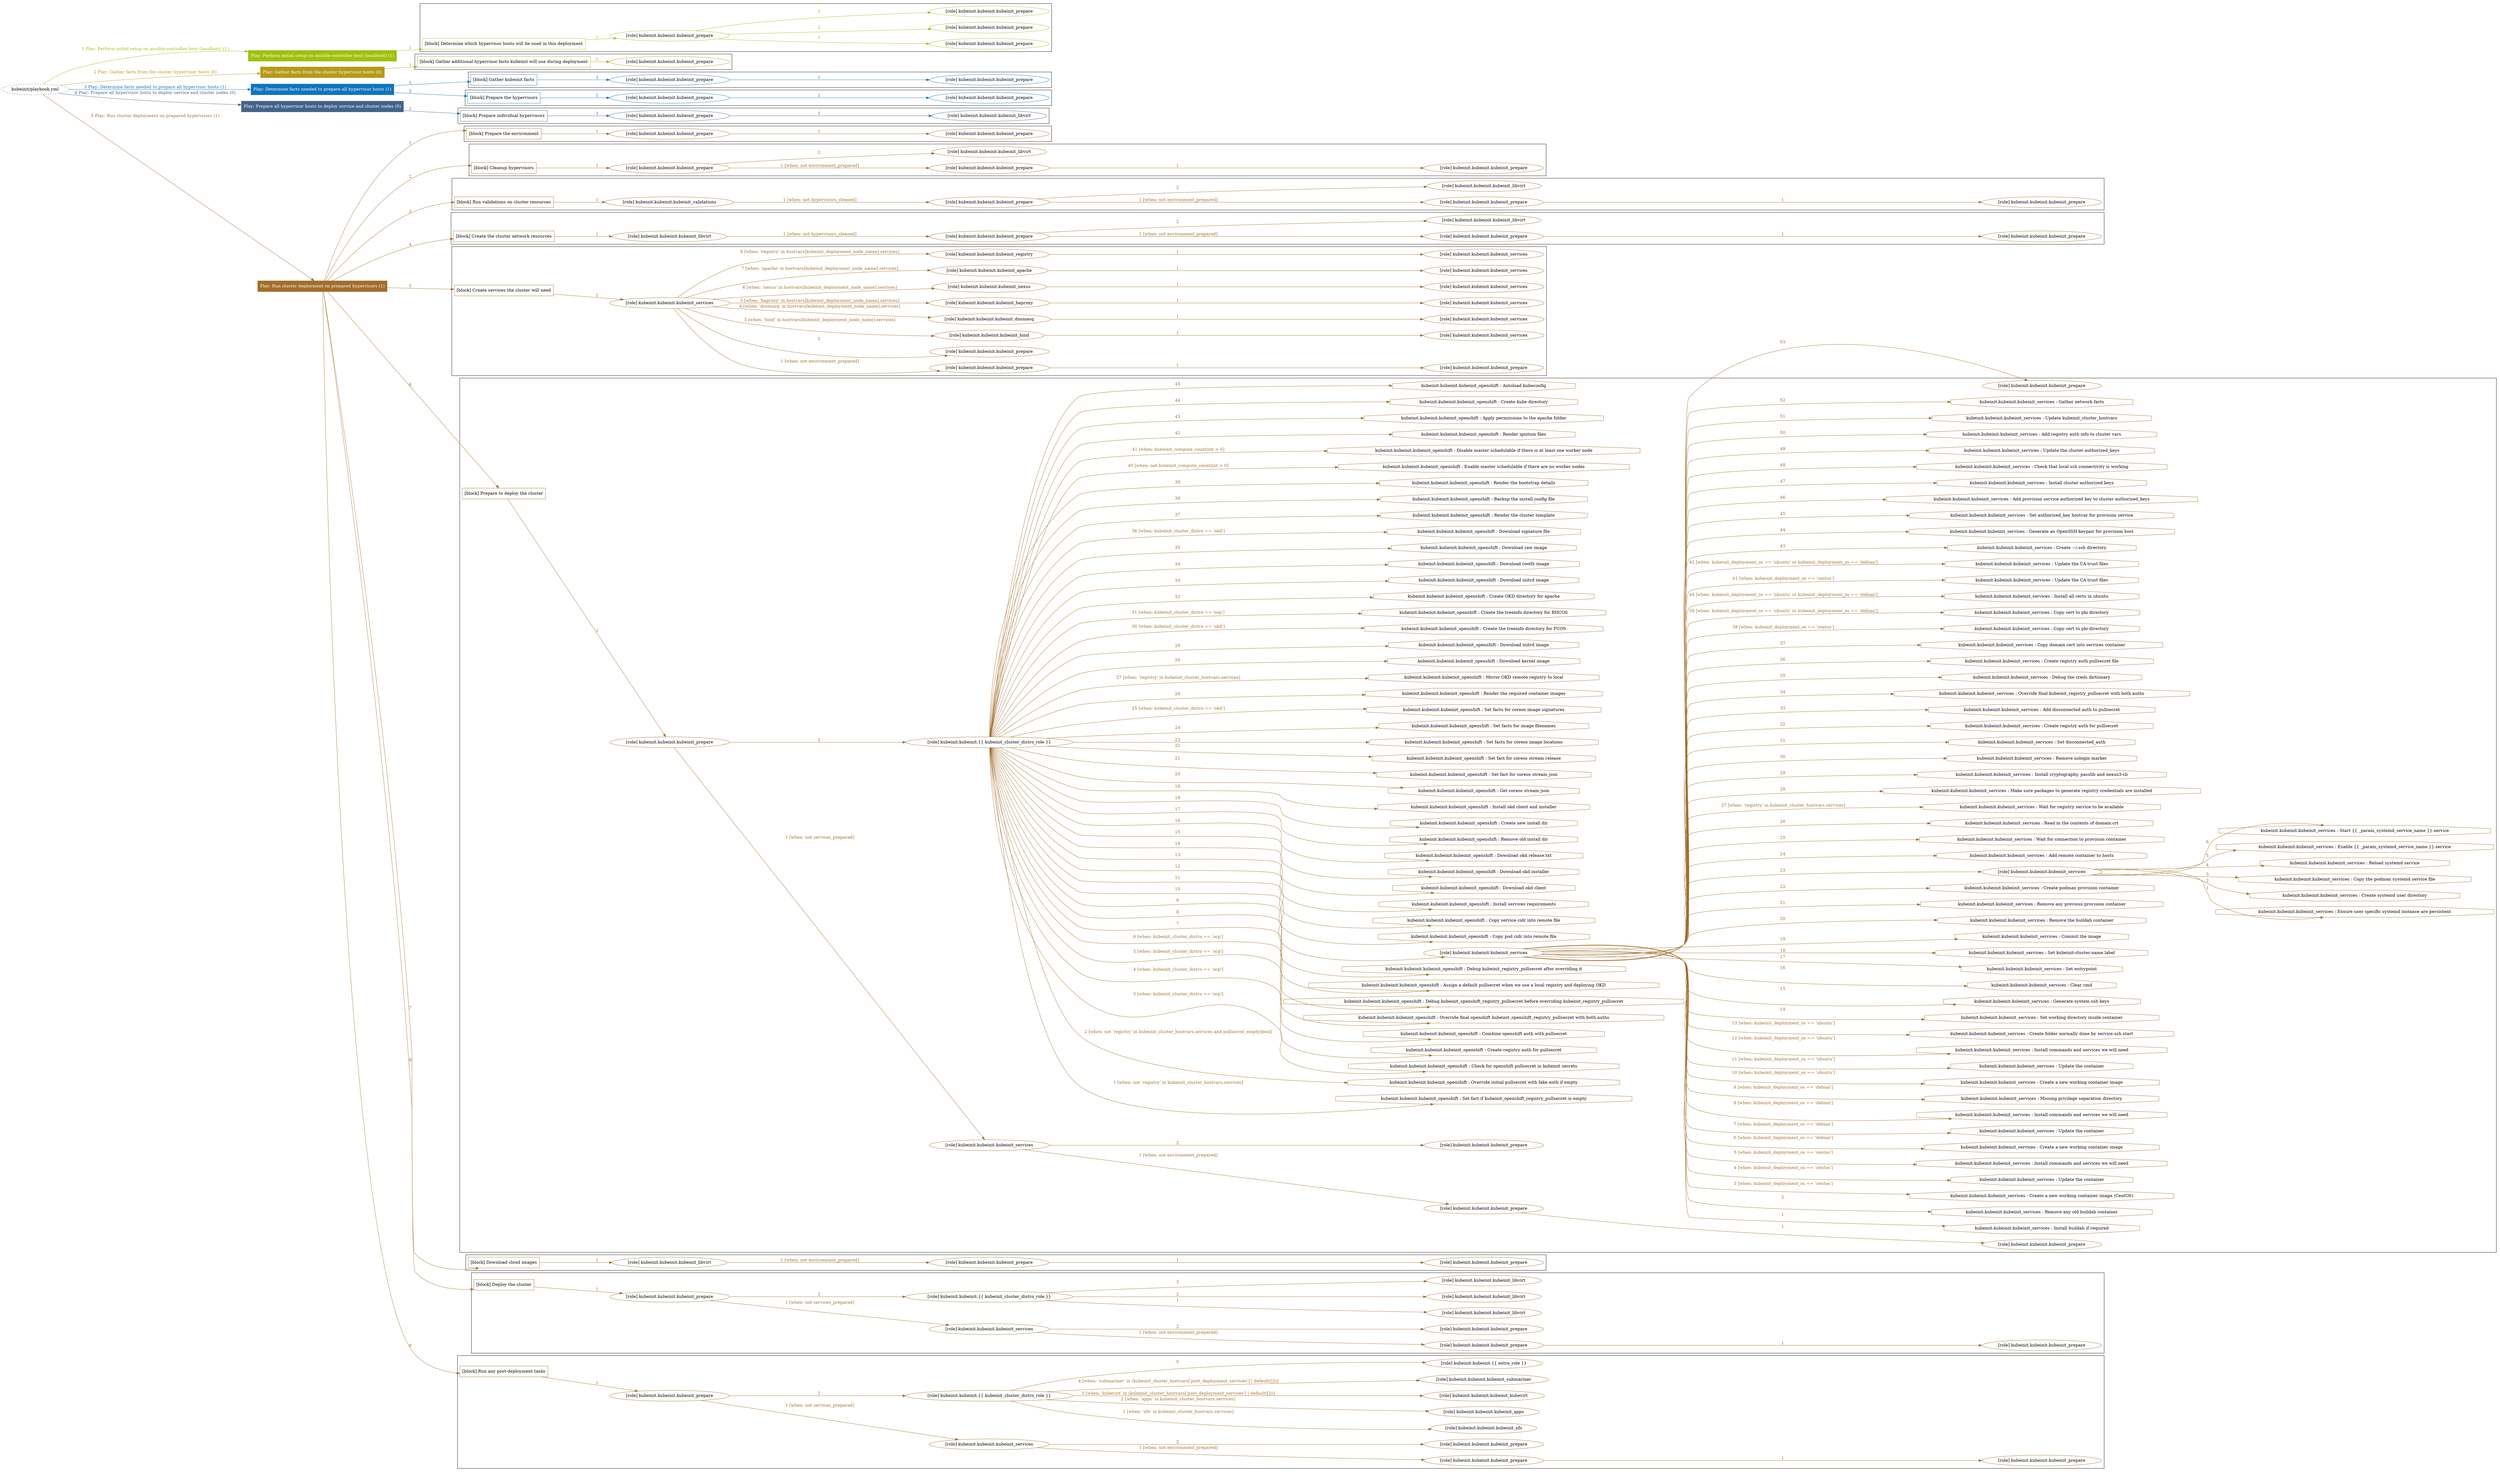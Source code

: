digraph {
	graph [concentrate=true ordering=in rankdir=LR ratio=fill]
	edge [esep=5 sep=10]
	"kubeinit/playbook.yml" [URL="/home/runner/work/kubeinit/kubeinit/kubeinit/playbook.yml" id=playbook_9b11db4f style=dotted]
	"kubeinit/playbook.yml" -> play_88bc4696 [label="1 Play: Perform initial setup on ansible-controller host (localhost) (1)" color="#9dc10b" fontcolor="#9dc10b" id=edge_playbook_9b11db4f_play_88bc4696 labeltooltip="1 Play: Perform initial setup on ansible-controller host (localhost) (1)" tooltip="1 Play: Perform initial setup on ansible-controller host (localhost) (1)"]
	subgraph "Play: Perform initial setup on ansible-controller host (localhost) (1)" {
		play_88bc4696 [label="Play: Perform initial setup on ansible-controller host (localhost) (1)" URL="/home/runner/work/kubeinit/kubeinit/kubeinit/playbook.yml" color="#9dc10b" fontcolor="#ffffff" id=play_88bc4696 shape=box style=filled tooltip=localhost]
		play_88bc4696 -> block_4c8f993b [label=1 color="#9dc10b" fontcolor="#9dc10b" id=edge_1_play_88bc4696_block_4c8f993b labeltooltip=1 tooltip=1]
		subgraph cluster_block_4c8f993b {
			block_4c8f993b [label="[block] Determine which hypervisor hosts will be used in this deployment" URL="/home/runner/work/kubeinit/kubeinit/kubeinit/playbook.yml" color="#9dc10b" id=block_4c8f993b labeltooltip="Determine which hypervisor hosts will be used in this deployment" shape=box tooltip="Determine which hypervisor hosts will be used in this deployment"]
			block_4c8f993b -> role_a6e6e2a6 [label="1 " color="#9dc10b" fontcolor="#9dc10b" id=edge_1_block_4c8f993b_role_a6e6e2a6 labeltooltip="1 " tooltip="1 "]
			subgraph "kubeinit.kubeinit.kubeinit_prepare" {
				role_a6e6e2a6 [label="[role] kubeinit.kubeinit.kubeinit_prepare" URL="/home/runner/work/kubeinit/kubeinit/kubeinit/playbook.yml" color="#9dc10b" id=role_a6e6e2a6 tooltip="kubeinit.kubeinit.kubeinit_prepare"]
				role_a6e6e2a6 -> role_47a1e1f1 [label="1 " color="#9dc10b" fontcolor="#9dc10b" id=edge_1_role_a6e6e2a6_role_47a1e1f1 labeltooltip="1 " tooltip="1 "]
				subgraph "kubeinit.kubeinit.kubeinit_prepare" {
					role_47a1e1f1 [label="[role] kubeinit.kubeinit.kubeinit_prepare" URL="/home/runner/.ansible/collections/ansible_collections/kubeinit/kubeinit/roles/kubeinit_prepare/tasks/build_hypervisors_group.yml" color="#9dc10b" id=role_47a1e1f1 tooltip="kubeinit.kubeinit.kubeinit_prepare"]
				}
				role_a6e6e2a6 -> role_ad612524 [label="2 " color="#9dc10b" fontcolor="#9dc10b" id=edge_2_role_a6e6e2a6_role_ad612524 labeltooltip="2 " tooltip="2 "]
				subgraph "kubeinit.kubeinit.kubeinit_prepare" {
					role_ad612524 [label="[role] kubeinit.kubeinit.kubeinit_prepare" URL="/home/runner/.ansible/collections/ansible_collections/kubeinit/kubeinit/roles/kubeinit_prepare/tasks/build_hypervisors_group.yml" color="#9dc10b" id=role_ad612524 tooltip="kubeinit.kubeinit.kubeinit_prepare"]
				}
				role_a6e6e2a6 -> role_e11a9cb2 [label="3 " color="#9dc10b" fontcolor="#9dc10b" id=edge_3_role_a6e6e2a6_role_e11a9cb2 labeltooltip="3 " tooltip="3 "]
				subgraph "kubeinit.kubeinit.kubeinit_prepare" {
					role_e11a9cb2 [label="[role] kubeinit.kubeinit.kubeinit_prepare" URL="/home/runner/.ansible/collections/ansible_collections/kubeinit/kubeinit/roles/kubeinit_prepare/tasks/build_hypervisors_group.yml" color="#9dc10b" id=role_e11a9cb2 tooltip="kubeinit.kubeinit.kubeinit_prepare"]
				}
			}
		}
	}
	"kubeinit/playbook.yml" -> play_e45f3ddc [label="2 Play: Gather facts from the cluster hypervisor hosts (0)" color="#b69916" fontcolor="#b69916" id=edge_playbook_9b11db4f_play_e45f3ddc labeltooltip="2 Play: Gather facts from the cluster hypervisor hosts (0)" tooltip="2 Play: Gather facts from the cluster hypervisor hosts (0)"]
	subgraph "Play: Gather facts from the cluster hypervisor hosts (0)" {
		play_e45f3ddc [label="Play: Gather facts from the cluster hypervisor hosts (0)" URL="/home/runner/work/kubeinit/kubeinit/kubeinit/playbook.yml" color="#b69916" fontcolor="#ffffff" id=play_e45f3ddc shape=box style=filled tooltip="Play: Gather facts from the cluster hypervisor hosts (0)"]
		play_e45f3ddc -> block_aa8af7f0 [label=1 color="#b69916" fontcolor="#b69916" id=edge_1_play_e45f3ddc_block_aa8af7f0 labeltooltip=1 tooltip=1]
		subgraph cluster_block_aa8af7f0 {
			block_aa8af7f0 [label="[block] Gather additional hypervisor facts kubeinit will use during deployment" URL="/home/runner/work/kubeinit/kubeinit/kubeinit/playbook.yml" color="#b69916" id=block_aa8af7f0 labeltooltip="Gather additional hypervisor facts kubeinit will use during deployment" shape=box tooltip="Gather additional hypervisor facts kubeinit will use during deployment"]
			block_aa8af7f0 -> role_06e3c7f5 [label="1 " color="#b69916" fontcolor="#b69916" id=edge_1_block_aa8af7f0_role_06e3c7f5 labeltooltip="1 " tooltip="1 "]
			subgraph "kubeinit.kubeinit.kubeinit_prepare" {
				role_06e3c7f5 [label="[role] kubeinit.kubeinit.kubeinit_prepare" URL="/home/runner/work/kubeinit/kubeinit/kubeinit/playbook.yml" color="#b69916" id=role_06e3c7f5 tooltip="kubeinit.kubeinit.kubeinit_prepare"]
			}
		}
	}
	"kubeinit/playbook.yml" -> play_66016821 [label="3 Play: Determine facts needed to prepare all hypervisor hosts (1)" color="#0f74bd" fontcolor="#0f74bd" id=edge_playbook_9b11db4f_play_66016821 labeltooltip="3 Play: Determine facts needed to prepare all hypervisor hosts (1)" tooltip="3 Play: Determine facts needed to prepare all hypervisor hosts (1)"]
	subgraph "Play: Determine facts needed to prepare all hypervisor hosts (1)" {
		play_66016821 [label="Play: Determine facts needed to prepare all hypervisor hosts (1)" URL="/home/runner/work/kubeinit/kubeinit/kubeinit/playbook.yml" color="#0f74bd" fontcolor="#ffffff" id=play_66016821 shape=box style=filled tooltip=localhost]
		play_66016821 -> block_0e391f35 [label=1 color="#0f74bd" fontcolor="#0f74bd" id=edge_1_play_66016821_block_0e391f35 labeltooltip=1 tooltip=1]
		subgraph cluster_block_0e391f35 {
			block_0e391f35 [label="[block] Gather kubeinit facts" URL="/home/runner/work/kubeinit/kubeinit/kubeinit/playbook.yml" color="#0f74bd" id=block_0e391f35 labeltooltip="Gather kubeinit facts" shape=box tooltip="Gather kubeinit facts"]
			block_0e391f35 -> role_8c7de99a [label="1 " color="#0f74bd" fontcolor="#0f74bd" id=edge_1_block_0e391f35_role_8c7de99a labeltooltip="1 " tooltip="1 "]
			subgraph "kubeinit.kubeinit.kubeinit_prepare" {
				role_8c7de99a [label="[role] kubeinit.kubeinit.kubeinit_prepare" URL="/home/runner/work/kubeinit/kubeinit/kubeinit/playbook.yml" color="#0f74bd" id=role_8c7de99a tooltip="kubeinit.kubeinit.kubeinit_prepare"]
				role_8c7de99a -> role_270a77d1 [label="1 " color="#0f74bd" fontcolor="#0f74bd" id=edge_1_role_8c7de99a_role_270a77d1 labeltooltip="1 " tooltip="1 "]
				subgraph "kubeinit.kubeinit.kubeinit_prepare" {
					role_270a77d1 [label="[role] kubeinit.kubeinit.kubeinit_prepare" URL="/home/runner/.ansible/collections/ansible_collections/kubeinit/kubeinit/roles/kubeinit_prepare/tasks/gather_kubeinit_facts.yml" color="#0f74bd" id=role_270a77d1 tooltip="kubeinit.kubeinit.kubeinit_prepare"]
				}
			}
		}
		play_66016821 -> block_8aead6c5 [label=2 color="#0f74bd" fontcolor="#0f74bd" id=edge_2_play_66016821_block_8aead6c5 labeltooltip=2 tooltip=2]
		subgraph cluster_block_8aead6c5 {
			block_8aead6c5 [label="[block] Prepare the hypervisors" URL="/home/runner/work/kubeinit/kubeinit/kubeinit/playbook.yml" color="#0f74bd" id=block_8aead6c5 labeltooltip="Prepare the hypervisors" shape=box tooltip="Prepare the hypervisors"]
			block_8aead6c5 -> role_a0e0938a [label="1 " color="#0f74bd" fontcolor="#0f74bd" id=edge_1_block_8aead6c5_role_a0e0938a labeltooltip="1 " tooltip="1 "]
			subgraph "kubeinit.kubeinit.kubeinit_prepare" {
				role_a0e0938a [label="[role] kubeinit.kubeinit.kubeinit_prepare" URL="/home/runner/work/kubeinit/kubeinit/kubeinit/playbook.yml" color="#0f74bd" id=role_a0e0938a tooltip="kubeinit.kubeinit.kubeinit_prepare"]
				role_a0e0938a -> role_d68bdd3c [label="1 " color="#0f74bd" fontcolor="#0f74bd" id=edge_1_role_a0e0938a_role_d68bdd3c labeltooltip="1 " tooltip="1 "]
				subgraph "kubeinit.kubeinit.kubeinit_prepare" {
					role_d68bdd3c [label="[role] kubeinit.kubeinit.kubeinit_prepare" URL="/home/runner/.ansible/collections/ansible_collections/kubeinit/kubeinit/roles/kubeinit_prepare/tasks/gather_kubeinit_facts.yml" color="#0f74bd" id=role_d68bdd3c tooltip="kubeinit.kubeinit.kubeinit_prepare"]
				}
			}
		}
	}
	"kubeinit/playbook.yml" -> play_24bb4a80 [label="4 Play: Prepare all hypervisor hosts to deploy service and cluster nodes (0)" color="#436389" fontcolor="#436389" id=edge_playbook_9b11db4f_play_24bb4a80 labeltooltip="4 Play: Prepare all hypervisor hosts to deploy service and cluster nodes (0)" tooltip="4 Play: Prepare all hypervisor hosts to deploy service and cluster nodes (0)"]
	subgraph "Play: Prepare all hypervisor hosts to deploy service and cluster nodes (0)" {
		play_24bb4a80 [label="Play: Prepare all hypervisor hosts to deploy service and cluster nodes (0)" URL="/home/runner/work/kubeinit/kubeinit/kubeinit/playbook.yml" color="#436389" fontcolor="#ffffff" id=play_24bb4a80 shape=box style=filled tooltip="Play: Prepare all hypervisor hosts to deploy service and cluster nodes (0)"]
		play_24bb4a80 -> block_d25beb52 [label=1 color="#436389" fontcolor="#436389" id=edge_1_play_24bb4a80_block_d25beb52 labeltooltip=1 tooltip=1]
		subgraph cluster_block_d25beb52 {
			block_d25beb52 [label="[block] Prepare individual hypervisors" URL="/home/runner/work/kubeinit/kubeinit/kubeinit/playbook.yml" color="#436389" id=block_d25beb52 labeltooltip="Prepare individual hypervisors" shape=box tooltip="Prepare individual hypervisors"]
			block_d25beb52 -> role_95d7d953 [label="1 " color="#436389" fontcolor="#436389" id=edge_1_block_d25beb52_role_95d7d953 labeltooltip="1 " tooltip="1 "]
			subgraph "kubeinit.kubeinit.kubeinit_prepare" {
				role_95d7d953 [label="[role] kubeinit.kubeinit.kubeinit_prepare" URL="/home/runner/work/kubeinit/kubeinit/kubeinit/playbook.yml" color="#436389" id=role_95d7d953 tooltip="kubeinit.kubeinit.kubeinit_prepare"]
				role_95d7d953 -> role_24605abb [label="1 " color="#436389" fontcolor="#436389" id=edge_1_role_95d7d953_role_24605abb labeltooltip="1 " tooltip="1 "]
				subgraph "kubeinit.kubeinit.kubeinit_libvirt" {
					role_24605abb [label="[role] kubeinit.kubeinit.kubeinit_libvirt" URL="/home/runner/.ansible/collections/ansible_collections/kubeinit/kubeinit/roles/kubeinit_prepare/tasks/prepare_hypervisor.yml" color="#436389" id=role_24605abb tooltip="kubeinit.kubeinit.kubeinit_libvirt"]
				}
			}
		}
	}
	"kubeinit/playbook.yml" -> play_98da1069 [label="5 Play: Run cluster deployment on prepared hypervisors (1)" color="#a16e2b" fontcolor="#a16e2b" id=edge_playbook_9b11db4f_play_98da1069 labeltooltip="5 Play: Run cluster deployment on prepared hypervisors (1)" tooltip="5 Play: Run cluster deployment on prepared hypervisors (1)"]
	subgraph "Play: Run cluster deployment on prepared hypervisors (1)" {
		play_98da1069 [label="Play: Run cluster deployment on prepared hypervisors (1)" URL="/home/runner/work/kubeinit/kubeinit/kubeinit/playbook.yml" color="#a16e2b" fontcolor="#ffffff" id=play_98da1069 shape=box style=filled tooltip=localhost]
		play_98da1069 -> block_44ef59db [label=1 color="#a16e2b" fontcolor="#a16e2b" id=edge_1_play_98da1069_block_44ef59db labeltooltip=1 tooltip=1]
		subgraph cluster_block_44ef59db {
			block_44ef59db [label="[block] Prepare the environment" URL="/home/runner/work/kubeinit/kubeinit/kubeinit/playbook.yml" color="#a16e2b" id=block_44ef59db labeltooltip="Prepare the environment" shape=box tooltip="Prepare the environment"]
			block_44ef59db -> role_1726ff4a [label="1 " color="#a16e2b" fontcolor="#a16e2b" id=edge_1_block_44ef59db_role_1726ff4a labeltooltip="1 " tooltip="1 "]
			subgraph "kubeinit.kubeinit.kubeinit_prepare" {
				role_1726ff4a [label="[role] kubeinit.kubeinit.kubeinit_prepare" URL="/home/runner/work/kubeinit/kubeinit/kubeinit/playbook.yml" color="#a16e2b" id=role_1726ff4a tooltip="kubeinit.kubeinit.kubeinit_prepare"]
				role_1726ff4a -> role_e814cd8b [label="1 " color="#a16e2b" fontcolor="#a16e2b" id=edge_1_role_1726ff4a_role_e814cd8b labeltooltip="1 " tooltip="1 "]
				subgraph "kubeinit.kubeinit.kubeinit_prepare" {
					role_e814cd8b [label="[role] kubeinit.kubeinit.kubeinit_prepare" URL="/home/runner/.ansible/collections/ansible_collections/kubeinit/kubeinit/roles/kubeinit_prepare/tasks/gather_kubeinit_facts.yml" color="#a16e2b" id=role_e814cd8b tooltip="kubeinit.kubeinit.kubeinit_prepare"]
				}
			}
		}
		play_98da1069 -> block_49f90bb8 [label=2 color="#a16e2b" fontcolor="#a16e2b" id=edge_2_play_98da1069_block_49f90bb8 labeltooltip=2 tooltip=2]
		subgraph cluster_block_49f90bb8 {
			block_49f90bb8 [label="[block] Cleanup hypervisors" URL="/home/runner/work/kubeinit/kubeinit/kubeinit/playbook.yml" color="#a16e2b" id=block_49f90bb8 labeltooltip="Cleanup hypervisors" shape=box tooltip="Cleanup hypervisors"]
			block_49f90bb8 -> role_f698a25e [label="1 " color="#a16e2b" fontcolor="#a16e2b" id=edge_1_block_49f90bb8_role_f698a25e labeltooltip="1 " tooltip="1 "]
			subgraph "kubeinit.kubeinit.kubeinit_prepare" {
				role_f698a25e [label="[role] kubeinit.kubeinit.kubeinit_prepare" URL="/home/runner/work/kubeinit/kubeinit/kubeinit/playbook.yml" color="#a16e2b" id=role_f698a25e tooltip="kubeinit.kubeinit.kubeinit_prepare"]
				role_f698a25e -> role_1d878600 [label="1 [when: not environment_prepared]" color="#a16e2b" fontcolor="#a16e2b" id=edge_1_role_f698a25e_role_1d878600 labeltooltip="1 [when: not environment_prepared]" tooltip="1 [when: not environment_prepared]"]
				subgraph "kubeinit.kubeinit.kubeinit_prepare" {
					role_1d878600 [label="[role] kubeinit.kubeinit.kubeinit_prepare" URL="/home/runner/.ansible/collections/ansible_collections/kubeinit/kubeinit/roles/kubeinit_prepare/tasks/cleanup_hypervisors.yml" color="#a16e2b" id=role_1d878600 tooltip="kubeinit.kubeinit.kubeinit_prepare"]
					role_1d878600 -> role_87ff152e [label="1 " color="#a16e2b" fontcolor="#a16e2b" id=edge_1_role_1d878600_role_87ff152e labeltooltip="1 " tooltip="1 "]
					subgraph "kubeinit.kubeinit.kubeinit_prepare" {
						role_87ff152e [label="[role] kubeinit.kubeinit.kubeinit_prepare" URL="/home/runner/.ansible/collections/ansible_collections/kubeinit/kubeinit/roles/kubeinit_prepare/tasks/gather_kubeinit_facts.yml" color="#a16e2b" id=role_87ff152e tooltip="kubeinit.kubeinit.kubeinit_prepare"]
					}
				}
				role_f698a25e -> role_530b1416 [label="2 " color="#a16e2b" fontcolor="#a16e2b" id=edge_2_role_f698a25e_role_530b1416 labeltooltip="2 " tooltip="2 "]
				subgraph "kubeinit.kubeinit.kubeinit_libvirt" {
					role_530b1416 [label="[role] kubeinit.kubeinit.kubeinit_libvirt" URL="/home/runner/.ansible/collections/ansible_collections/kubeinit/kubeinit/roles/kubeinit_prepare/tasks/cleanup_hypervisors.yml" color="#a16e2b" id=role_530b1416 tooltip="kubeinit.kubeinit.kubeinit_libvirt"]
				}
			}
		}
		play_98da1069 -> block_9592da80 [label=3 color="#a16e2b" fontcolor="#a16e2b" id=edge_3_play_98da1069_block_9592da80 labeltooltip=3 tooltip=3]
		subgraph cluster_block_9592da80 {
			block_9592da80 [label="[block] Run validations on cluster resources" URL="/home/runner/work/kubeinit/kubeinit/kubeinit/playbook.yml" color="#a16e2b" id=block_9592da80 labeltooltip="Run validations on cluster resources" shape=box tooltip="Run validations on cluster resources"]
			block_9592da80 -> role_208b576f [label="1 " color="#a16e2b" fontcolor="#a16e2b" id=edge_1_block_9592da80_role_208b576f labeltooltip="1 " tooltip="1 "]
			subgraph "kubeinit.kubeinit.kubeinit_validations" {
				role_208b576f [label="[role] kubeinit.kubeinit.kubeinit_validations" URL="/home/runner/work/kubeinit/kubeinit/kubeinit/playbook.yml" color="#a16e2b" id=role_208b576f tooltip="kubeinit.kubeinit.kubeinit_validations"]
				role_208b576f -> role_726ba65c [label="1 [when: not hypervisors_cleaned]" color="#a16e2b" fontcolor="#a16e2b" id=edge_1_role_208b576f_role_726ba65c labeltooltip="1 [when: not hypervisors_cleaned]" tooltip="1 [when: not hypervisors_cleaned]"]
				subgraph "kubeinit.kubeinit.kubeinit_prepare" {
					role_726ba65c [label="[role] kubeinit.kubeinit.kubeinit_prepare" URL="/home/runner/.ansible/collections/ansible_collections/kubeinit/kubeinit/roles/kubeinit_validations/tasks/main.yml" color="#a16e2b" id=role_726ba65c tooltip="kubeinit.kubeinit.kubeinit_prepare"]
					role_726ba65c -> role_6c4398f7 [label="1 [when: not environment_prepared]" color="#a16e2b" fontcolor="#a16e2b" id=edge_1_role_726ba65c_role_6c4398f7 labeltooltip="1 [when: not environment_prepared]" tooltip="1 [when: not environment_prepared]"]
					subgraph "kubeinit.kubeinit.kubeinit_prepare" {
						role_6c4398f7 [label="[role] kubeinit.kubeinit.kubeinit_prepare" URL="/home/runner/.ansible/collections/ansible_collections/kubeinit/kubeinit/roles/kubeinit_prepare/tasks/cleanup_hypervisors.yml" color="#a16e2b" id=role_6c4398f7 tooltip="kubeinit.kubeinit.kubeinit_prepare"]
						role_6c4398f7 -> role_0b7ec5ad [label="1 " color="#a16e2b" fontcolor="#a16e2b" id=edge_1_role_6c4398f7_role_0b7ec5ad labeltooltip="1 " tooltip="1 "]
						subgraph "kubeinit.kubeinit.kubeinit_prepare" {
							role_0b7ec5ad [label="[role] kubeinit.kubeinit.kubeinit_prepare" URL="/home/runner/.ansible/collections/ansible_collections/kubeinit/kubeinit/roles/kubeinit_prepare/tasks/gather_kubeinit_facts.yml" color="#a16e2b" id=role_0b7ec5ad tooltip="kubeinit.kubeinit.kubeinit_prepare"]
						}
					}
					role_726ba65c -> role_d08b212c [label="2 " color="#a16e2b" fontcolor="#a16e2b" id=edge_2_role_726ba65c_role_d08b212c labeltooltip="2 " tooltip="2 "]
					subgraph "kubeinit.kubeinit.kubeinit_libvirt" {
						role_d08b212c [label="[role] kubeinit.kubeinit.kubeinit_libvirt" URL="/home/runner/.ansible/collections/ansible_collections/kubeinit/kubeinit/roles/kubeinit_prepare/tasks/cleanup_hypervisors.yml" color="#a16e2b" id=role_d08b212c tooltip="kubeinit.kubeinit.kubeinit_libvirt"]
					}
				}
			}
		}
		play_98da1069 -> block_69398bdd [label=4 color="#a16e2b" fontcolor="#a16e2b" id=edge_4_play_98da1069_block_69398bdd labeltooltip=4 tooltip=4]
		subgraph cluster_block_69398bdd {
			block_69398bdd [label="[block] Create the cluster network resources" URL="/home/runner/work/kubeinit/kubeinit/kubeinit/playbook.yml" color="#a16e2b" id=block_69398bdd labeltooltip="Create the cluster network resources" shape=box tooltip="Create the cluster network resources"]
			block_69398bdd -> role_3822e6aa [label="1 " color="#a16e2b" fontcolor="#a16e2b" id=edge_1_block_69398bdd_role_3822e6aa labeltooltip="1 " tooltip="1 "]
			subgraph "kubeinit.kubeinit.kubeinit_libvirt" {
				role_3822e6aa [label="[role] kubeinit.kubeinit.kubeinit_libvirt" URL="/home/runner/work/kubeinit/kubeinit/kubeinit/playbook.yml" color="#a16e2b" id=role_3822e6aa tooltip="kubeinit.kubeinit.kubeinit_libvirt"]
				role_3822e6aa -> role_4ff1462e [label="1 [when: not hypervisors_cleaned]" color="#a16e2b" fontcolor="#a16e2b" id=edge_1_role_3822e6aa_role_4ff1462e labeltooltip="1 [when: not hypervisors_cleaned]" tooltip="1 [when: not hypervisors_cleaned]"]
				subgraph "kubeinit.kubeinit.kubeinit_prepare" {
					role_4ff1462e [label="[role] kubeinit.kubeinit.kubeinit_prepare" URL="/home/runner/.ansible/collections/ansible_collections/kubeinit/kubeinit/roles/kubeinit_libvirt/tasks/create_network.yml" color="#a16e2b" id=role_4ff1462e tooltip="kubeinit.kubeinit.kubeinit_prepare"]
					role_4ff1462e -> role_f2c05652 [label="1 [when: not environment_prepared]" color="#a16e2b" fontcolor="#a16e2b" id=edge_1_role_4ff1462e_role_f2c05652 labeltooltip="1 [when: not environment_prepared]" tooltip="1 [when: not environment_prepared]"]
					subgraph "kubeinit.kubeinit.kubeinit_prepare" {
						role_f2c05652 [label="[role] kubeinit.kubeinit.kubeinit_prepare" URL="/home/runner/.ansible/collections/ansible_collections/kubeinit/kubeinit/roles/kubeinit_prepare/tasks/cleanup_hypervisors.yml" color="#a16e2b" id=role_f2c05652 tooltip="kubeinit.kubeinit.kubeinit_prepare"]
						role_f2c05652 -> role_79e196cf [label="1 " color="#a16e2b" fontcolor="#a16e2b" id=edge_1_role_f2c05652_role_79e196cf labeltooltip="1 " tooltip="1 "]
						subgraph "kubeinit.kubeinit.kubeinit_prepare" {
							role_79e196cf [label="[role] kubeinit.kubeinit.kubeinit_prepare" URL="/home/runner/.ansible/collections/ansible_collections/kubeinit/kubeinit/roles/kubeinit_prepare/tasks/gather_kubeinit_facts.yml" color="#a16e2b" id=role_79e196cf tooltip="kubeinit.kubeinit.kubeinit_prepare"]
						}
					}
					role_4ff1462e -> role_b9c2aa38 [label="2 " color="#a16e2b" fontcolor="#a16e2b" id=edge_2_role_4ff1462e_role_b9c2aa38 labeltooltip="2 " tooltip="2 "]
					subgraph "kubeinit.kubeinit.kubeinit_libvirt" {
						role_b9c2aa38 [label="[role] kubeinit.kubeinit.kubeinit_libvirt" URL="/home/runner/.ansible/collections/ansible_collections/kubeinit/kubeinit/roles/kubeinit_prepare/tasks/cleanup_hypervisors.yml" color="#a16e2b" id=role_b9c2aa38 tooltip="kubeinit.kubeinit.kubeinit_libvirt"]
					}
				}
			}
		}
		play_98da1069 -> block_7e21f8df [label=5 color="#a16e2b" fontcolor="#a16e2b" id=edge_5_play_98da1069_block_7e21f8df labeltooltip=5 tooltip=5]
		subgraph cluster_block_7e21f8df {
			block_7e21f8df [label="[block] Create services the cluster will need" URL="/home/runner/work/kubeinit/kubeinit/kubeinit/playbook.yml" color="#a16e2b" id=block_7e21f8df labeltooltip="Create services the cluster will need" shape=box tooltip="Create services the cluster will need"]
			block_7e21f8df -> role_52c8ee80 [label="1 " color="#a16e2b" fontcolor="#a16e2b" id=edge_1_block_7e21f8df_role_52c8ee80 labeltooltip="1 " tooltip="1 "]
			subgraph "kubeinit.kubeinit.kubeinit_services" {
				role_52c8ee80 [label="[role] kubeinit.kubeinit.kubeinit_services" URL="/home/runner/work/kubeinit/kubeinit/kubeinit/playbook.yml" color="#a16e2b" id=role_52c8ee80 tooltip="kubeinit.kubeinit.kubeinit_services"]
				role_52c8ee80 -> role_019fb26c [label="1 [when: not environment_prepared]" color="#a16e2b" fontcolor="#a16e2b" id=edge_1_role_52c8ee80_role_019fb26c labeltooltip="1 [when: not environment_prepared]" tooltip="1 [when: not environment_prepared]"]
				subgraph "kubeinit.kubeinit.kubeinit_prepare" {
					role_019fb26c [label="[role] kubeinit.kubeinit.kubeinit_prepare" URL="/home/runner/.ansible/collections/ansible_collections/kubeinit/kubeinit/roles/kubeinit_services/tasks/main.yml" color="#a16e2b" id=role_019fb26c tooltip="kubeinit.kubeinit.kubeinit_prepare"]
					role_019fb26c -> role_3d64e7b9 [label="1 " color="#a16e2b" fontcolor="#a16e2b" id=edge_1_role_019fb26c_role_3d64e7b9 labeltooltip="1 " tooltip="1 "]
					subgraph "kubeinit.kubeinit.kubeinit_prepare" {
						role_3d64e7b9 [label="[role] kubeinit.kubeinit.kubeinit_prepare" URL="/home/runner/.ansible/collections/ansible_collections/kubeinit/kubeinit/roles/kubeinit_prepare/tasks/gather_kubeinit_facts.yml" color="#a16e2b" id=role_3d64e7b9 tooltip="kubeinit.kubeinit.kubeinit_prepare"]
					}
				}
				role_52c8ee80 -> role_12f026dc [label="2 " color="#a16e2b" fontcolor="#a16e2b" id=edge_2_role_52c8ee80_role_12f026dc labeltooltip="2 " tooltip="2 "]
				subgraph "kubeinit.kubeinit.kubeinit_prepare" {
					role_12f026dc [label="[role] kubeinit.kubeinit.kubeinit_prepare" URL="/home/runner/.ansible/collections/ansible_collections/kubeinit/kubeinit/roles/kubeinit_services/tasks/00_create_service_pod.yml" color="#a16e2b" id=role_12f026dc tooltip="kubeinit.kubeinit.kubeinit_prepare"]
				}
				role_52c8ee80 -> role_80a63079 [label="3 [when: 'bind' in hostvars[kubeinit_deployment_node_name].services]" color="#a16e2b" fontcolor="#a16e2b" id=edge_3_role_52c8ee80_role_80a63079 labeltooltip="3 [when: 'bind' in hostvars[kubeinit_deployment_node_name].services]" tooltip="3 [when: 'bind' in hostvars[kubeinit_deployment_node_name].services]"]
				subgraph "kubeinit.kubeinit.kubeinit_bind" {
					role_80a63079 [label="[role] kubeinit.kubeinit.kubeinit_bind" URL="/home/runner/.ansible/collections/ansible_collections/kubeinit/kubeinit/roles/kubeinit_services/tasks/start_services_containers.yml" color="#a16e2b" id=role_80a63079 tooltip="kubeinit.kubeinit.kubeinit_bind"]
					role_80a63079 -> role_5287935a [label="1 " color="#a16e2b" fontcolor="#a16e2b" id=edge_1_role_80a63079_role_5287935a labeltooltip="1 " tooltip="1 "]
					subgraph "kubeinit.kubeinit.kubeinit_services" {
						role_5287935a [label="[role] kubeinit.kubeinit.kubeinit_services" URL="/home/runner/.ansible/collections/ansible_collections/kubeinit/kubeinit/roles/kubeinit_bind/tasks/main.yml" color="#a16e2b" id=role_5287935a tooltip="kubeinit.kubeinit.kubeinit_services"]
					}
				}
				role_52c8ee80 -> role_d732c8c4 [label="4 [when: 'dnsmasq' in hostvars[kubeinit_deployment_node_name].services]" color="#a16e2b" fontcolor="#a16e2b" id=edge_4_role_52c8ee80_role_d732c8c4 labeltooltip="4 [when: 'dnsmasq' in hostvars[kubeinit_deployment_node_name].services]" tooltip="4 [when: 'dnsmasq' in hostvars[kubeinit_deployment_node_name].services]"]
				subgraph "kubeinit.kubeinit.kubeinit_dnsmasq" {
					role_d732c8c4 [label="[role] kubeinit.kubeinit.kubeinit_dnsmasq" URL="/home/runner/.ansible/collections/ansible_collections/kubeinit/kubeinit/roles/kubeinit_services/tasks/start_services_containers.yml" color="#a16e2b" id=role_d732c8c4 tooltip="kubeinit.kubeinit.kubeinit_dnsmasq"]
					role_d732c8c4 -> role_90b1f802 [label="1 " color="#a16e2b" fontcolor="#a16e2b" id=edge_1_role_d732c8c4_role_90b1f802 labeltooltip="1 " tooltip="1 "]
					subgraph "kubeinit.kubeinit.kubeinit_services" {
						role_90b1f802 [label="[role] kubeinit.kubeinit.kubeinit_services" URL="/home/runner/.ansible/collections/ansible_collections/kubeinit/kubeinit/roles/kubeinit_dnsmasq/tasks/main.yml" color="#a16e2b" id=role_90b1f802 tooltip="kubeinit.kubeinit.kubeinit_services"]
					}
				}
				role_52c8ee80 -> role_17d21fc3 [label="5 [when: 'haproxy' in hostvars[kubeinit_deployment_node_name].services]" color="#a16e2b" fontcolor="#a16e2b" id=edge_5_role_52c8ee80_role_17d21fc3 labeltooltip="5 [when: 'haproxy' in hostvars[kubeinit_deployment_node_name].services]" tooltip="5 [when: 'haproxy' in hostvars[kubeinit_deployment_node_name].services]"]
				subgraph "kubeinit.kubeinit.kubeinit_haproxy" {
					role_17d21fc3 [label="[role] kubeinit.kubeinit.kubeinit_haproxy" URL="/home/runner/.ansible/collections/ansible_collections/kubeinit/kubeinit/roles/kubeinit_services/tasks/start_services_containers.yml" color="#a16e2b" id=role_17d21fc3 tooltip="kubeinit.kubeinit.kubeinit_haproxy"]
					role_17d21fc3 -> role_51757fec [label="1 " color="#a16e2b" fontcolor="#a16e2b" id=edge_1_role_17d21fc3_role_51757fec labeltooltip="1 " tooltip="1 "]
					subgraph "kubeinit.kubeinit.kubeinit_services" {
						role_51757fec [label="[role] kubeinit.kubeinit.kubeinit_services" URL="/home/runner/.ansible/collections/ansible_collections/kubeinit/kubeinit/roles/kubeinit_haproxy/tasks/main.yml" color="#a16e2b" id=role_51757fec tooltip="kubeinit.kubeinit.kubeinit_services"]
					}
				}
				role_52c8ee80 -> role_6c1998d9 [label="6 [when: 'nexus' in hostvars[kubeinit_deployment_node_name].services]" color="#a16e2b" fontcolor="#a16e2b" id=edge_6_role_52c8ee80_role_6c1998d9 labeltooltip="6 [when: 'nexus' in hostvars[kubeinit_deployment_node_name].services]" tooltip="6 [when: 'nexus' in hostvars[kubeinit_deployment_node_name].services]"]
				subgraph "kubeinit.kubeinit.kubeinit_nexus" {
					role_6c1998d9 [label="[role] kubeinit.kubeinit.kubeinit_nexus" URL="/home/runner/.ansible/collections/ansible_collections/kubeinit/kubeinit/roles/kubeinit_services/tasks/start_services_containers.yml" color="#a16e2b" id=role_6c1998d9 tooltip="kubeinit.kubeinit.kubeinit_nexus"]
					role_6c1998d9 -> role_e17c1fe3 [label="1 " color="#a16e2b" fontcolor="#a16e2b" id=edge_1_role_6c1998d9_role_e17c1fe3 labeltooltip="1 " tooltip="1 "]
					subgraph "kubeinit.kubeinit.kubeinit_services" {
						role_e17c1fe3 [label="[role] kubeinit.kubeinit.kubeinit_services" URL="/home/runner/.ansible/collections/ansible_collections/kubeinit/kubeinit/roles/kubeinit_nexus/tasks/main.yml" color="#a16e2b" id=role_e17c1fe3 tooltip="kubeinit.kubeinit.kubeinit_services"]
					}
				}
				role_52c8ee80 -> role_64279960 [label="7 [when: 'apache' in hostvars[kubeinit_deployment_node_name].services]" color="#a16e2b" fontcolor="#a16e2b" id=edge_7_role_52c8ee80_role_64279960 labeltooltip="7 [when: 'apache' in hostvars[kubeinit_deployment_node_name].services]" tooltip="7 [when: 'apache' in hostvars[kubeinit_deployment_node_name].services]"]
				subgraph "kubeinit.kubeinit.kubeinit_apache" {
					role_64279960 [label="[role] kubeinit.kubeinit.kubeinit_apache" URL="/home/runner/.ansible/collections/ansible_collections/kubeinit/kubeinit/roles/kubeinit_services/tasks/start_services_containers.yml" color="#a16e2b" id=role_64279960 tooltip="kubeinit.kubeinit.kubeinit_apache"]
					role_64279960 -> role_3b2385f8 [label="1 " color="#a16e2b" fontcolor="#a16e2b" id=edge_1_role_64279960_role_3b2385f8 labeltooltip="1 " tooltip="1 "]
					subgraph "kubeinit.kubeinit.kubeinit_services" {
						role_3b2385f8 [label="[role] kubeinit.kubeinit.kubeinit_services" URL="/home/runner/.ansible/collections/ansible_collections/kubeinit/kubeinit/roles/kubeinit_apache/tasks/main.yml" color="#a16e2b" id=role_3b2385f8 tooltip="kubeinit.kubeinit.kubeinit_services"]
					}
				}
				role_52c8ee80 -> role_08fdc227 [label="8 [when: 'registry' in hostvars[kubeinit_deployment_node_name].services]" color="#a16e2b" fontcolor="#a16e2b" id=edge_8_role_52c8ee80_role_08fdc227 labeltooltip="8 [when: 'registry' in hostvars[kubeinit_deployment_node_name].services]" tooltip="8 [when: 'registry' in hostvars[kubeinit_deployment_node_name].services]"]
				subgraph "kubeinit.kubeinit.kubeinit_registry" {
					role_08fdc227 [label="[role] kubeinit.kubeinit.kubeinit_registry" URL="/home/runner/.ansible/collections/ansible_collections/kubeinit/kubeinit/roles/kubeinit_services/tasks/start_services_containers.yml" color="#a16e2b" id=role_08fdc227 tooltip="kubeinit.kubeinit.kubeinit_registry"]
					role_08fdc227 -> role_660ef962 [label="1 " color="#a16e2b" fontcolor="#a16e2b" id=edge_1_role_08fdc227_role_660ef962 labeltooltip="1 " tooltip="1 "]
					subgraph "kubeinit.kubeinit.kubeinit_services" {
						role_660ef962 [label="[role] kubeinit.kubeinit.kubeinit_services" URL="/home/runner/.ansible/collections/ansible_collections/kubeinit/kubeinit/roles/kubeinit_registry/tasks/main.yml" color="#a16e2b" id=role_660ef962 tooltip="kubeinit.kubeinit.kubeinit_services"]
					}
				}
			}
		}
		play_98da1069 -> block_47eb8239 [label=6 color="#a16e2b" fontcolor="#a16e2b" id=edge_6_play_98da1069_block_47eb8239 labeltooltip=6 tooltip=6]
		subgraph cluster_block_47eb8239 {
			block_47eb8239 [label="[block] Prepare to deploy the cluster" URL="/home/runner/work/kubeinit/kubeinit/kubeinit/playbook.yml" color="#a16e2b" id=block_47eb8239 labeltooltip="Prepare to deploy the cluster" shape=box tooltip="Prepare to deploy the cluster"]
			block_47eb8239 -> role_2321189b [label="1 " color="#a16e2b" fontcolor="#a16e2b" id=edge_1_block_47eb8239_role_2321189b labeltooltip="1 " tooltip="1 "]
			subgraph "kubeinit.kubeinit.kubeinit_prepare" {
				role_2321189b [label="[role] kubeinit.kubeinit.kubeinit_prepare" URL="/home/runner/work/kubeinit/kubeinit/kubeinit/playbook.yml" color="#a16e2b" id=role_2321189b tooltip="kubeinit.kubeinit.kubeinit_prepare"]
				role_2321189b -> role_f7832b3a [label="1 [when: not services_prepared]" color="#a16e2b" fontcolor="#a16e2b" id=edge_1_role_2321189b_role_f7832b3a labeltooltip="1 [when: not services_prepared]" tooltip="1 [when: not services_prepared]"]
				subgraph "kubeinit.kubeinit.kubeinit_services" {
					role_f7832b3a [label="[role] kubeinit.kubeinit.kubeinit_services" URL="/home/runner/.ansible/collections/ansible_collections/kubeinit/kubeinit/roles/kubeinit_prepare/tasks/prepare_cluster.yml" color="#a16e2b" id=role_f7832b3a tooltip="kubeinit.kubeinit.kubeinit_services"]
					role_f7832b3a -> role_95402fac [label="1 [when: not environment_prepared]" color="#a16e2b" fontcolor="#a16e2b" id=edge_1_role_f7832b3a_role_95402fac labeltooltip="1 [when: not environment_prepared]" tooltip="1 [when: not environment_prepared]"]
					subgraph "kubeinit.kubeinit.kubeinit_prepare" {
						role_95402fac [label="[role] kubeinit.kubeinit.kubeinit_prepare" URL="/home/runner/.ansible/collections/ansible_collections/kubeinit/kubeinit/roles/kubeinit_services/tasks/prepare_services.yml" color="#a16e2b" id=role_95402fac tooltip="kubeinit.kubeinit.kubeinit_prepare"]
						role_95402fac -> role_6e801492 [label="1 " color="#a16e2b" fontcolor="#a16e2b" id=edge_1_role_95402fac_role_6e801492 labeltooltip="1 " tooltip="1 "]
						subgraph "kubeinit.kubeinit.kubeinit_prepare" {
							role_6e801492 [label="[role] kubeinit.kubeinit.kubeinit_prepare" URL="/home/runner/.ansible/collections/ansible_collections/kubeinit/kubeinit/roles/kubeinit_prepare/tasks/gather_kubeinit_facts.yml" color="#a16e2b" id=role_6e801492 tooltip="kubeinit.kubeinit.kubeinit_prepare"]
						}
					}
					role_f7832b3a -> role_8f70cb87 [label="2 " color="#a16e2b" fontcolor="#a16e2b" id=edge_2_role_f7832b3a_role_8f70cb87 labeltooltip="2 " tooltip="2 "]
					subgraph "kubeinit.kubeinit.kubeinit_prepare" {
						role_8f70cb87 [label="[role] kubeinit.kubeinit.kubeinit_prepare" URL="/home/runner/.ansible/collections/ansible_collections/kubeinit/kubeinit/roles/kubeinit_services/tasks/prepare_services.yml" color="#a16e2b" id=role_8f70cb87 tooltip="kubeinit.kubeinit.kubeinit_prepare"]
					}
				}
				role_2321189b -> role_4b736a09 [label="2 " color="#a16e2b" fontcolor="#a16e2b" id=edge_2_role_2321189b_role_4b736a09 labeltooltip="2 " tooltip="2 "]
				subgraph "kubeinit.kubeinit.{{ kubeinit_cluster_distro_role }}" {
					role_4b736a09 [label="[role] kubeinit.kubeinit.{{ kubeinit_cluster_distro_role }}" URL="/home/runner/.ansible/collections/ansible_collections/kubeinit/kubeinit/roles/kubeinit_prepare/tasks/prepare_cluster.yml" color="#a16e2b" id=role_4b736a09 tooltip="kubeinit.kubeinit.{{ kubeinit_cluster_distro_role }}"]
					task_eca6ef48 [label="kubeinit.kubeinit.kubeinit_openshift : Set fact if kubeinit_openshift_registry_pullsecret is empty" URL="/home/runner/.ansible/collections/ansible_collections/kubeinit/kubeinit/roles/kubeinit_openshift/tasks/prepare_cluster.yml" color="#a16e2b" id=task_eca6ef48 shape=octagon tooltip="kubeinit.kubeinit.kubeinit_openshift : Set fact if kubeinit_openshift_registry_pullsecret is empty"]
					role_4b736a09 -> task_eca6ef48 [label="1 [when: not 'registry' in kubeinit_cluster_hostvars.services]" color="#a16e2b" fontcolor="#a16e2b" id=edge_1_role_4b736a09_task_eca6ef48 labeltooltip="1 [when: not 'registry' in kubeinit_cluster_hostvars.services]" tooltip="1 [when: not 'registry' in kubeinit_cluster_hostvars.services]"]
					task_914af3d4 [label="kubeinit.kubeinit.kubeinit_openshift : Override initial pullsecret with fake auth if empty" URL="/home/runner/.ansible/collections/ansible_collections/kubeinit/kubeinit/roles/kubeinit_openshift/tasks/prepare_cluster.yml" color="#a16e2b" id=task_914af3d4 shape=octagon tooltip="kubeinit.kubeinit.kubeinit_openshift : Override initial pullsecret with fake auth if empty"]
					role_4b736a09 -> task_914af3d4 [label="2 [when: not 'registry' in kubeinit_cluster_hostvars.services and pullsecret_empty|bool]" color="#a16e2b" fontcolor="#a16e2b" id=edge_2_role_4b736a09_task_914af3d4 labeltooltip="2 [when: not 'registry' in kubeinit_cluster_hostvars.services and pullsecret_empty|bool]" tooltip="2 [when: not 'registry' in kubeinit_cluster_hostvars.services and pullsecret_empty|bool]"]
					task_3bdd1cbb [label="kubeinit.kubeinit.kubeinit_openshift : Check for openshift pullsecret in kubeinit secrets" URL="/home/runner/.ansible/collections/ansible_collections/kubeinit/kubeinit/roles/kubeinit_openshift/tasks/prepare_cluster.yml" color="#a16e2b" id=task_3bdd1cbb shape=octagon tooltip="kubeinit.kubeinit.kubeinit_openshift : Check for openshift pullsecret in kubeinit secrets"]
					role_4b736a09 -> task_3bdd1cbb [label="3 [when: kubeinit_cluster_distro == 'ocp']" color="#a16e2b" fontcolor="#a16e2b" id=edge_3_role_4b736a09_task_3bdd1cbb labeltooltip="3 [when: kubeinit_cluster_distro == 'ocp']" tooltip="3 [when: kubeinit_cluster_distro == 'ocp']"]
					task_44344d34 [label="kubeinit.kubeinit.kubeinit_openshift : Create registry auth for pullsecret" URL="/home/runner/.ansible/collections/ansible_collections/kubeinit/kubeinit/roles/kubeinit_openshift/tasks/prepare_cluster.yml" color="#a16e2b" id=task_44344d34 shape=octagon tooltip="kubeinit.kubeinit.kubeinit_openshift : Create registry auth for pullsecret"]
					role_4b736a09 -> task_44344d34 [label="4 [when: kubeinit_cluster_distro == 'ocp']" color="#a16e2b" fontcolor="#a16e2b" id=edge_4_role_4b736a09_task_44344d34 labeltooltip="4 [when: kubeinit_cluster_distro == 'ocp']" tooltip="4 [when: kubeinit_cluster_distro == 'ocp']"]
					task_85dc6ce5 [label="kubeinit.kubeinit.kubeinit_openshift : Combine openshift auth with pullsecret" URL="/home/runner/.ansible/collections/ansible_collections/kubeinit/kubeinit/roles/kubeinit_openshift/tasks/prepare_cluster.yml" color="#a16e2b" id=task_85dc6ce5 shape=octagon tooltip="kubeinit.kubeinit.kubeinit_openshift : Combine openshift auth with pullsecret"]
					role_4b736a09 -> task_85dc6ce5 [label="5 [when: kubeinit_cluster_distro == 'ocp']" color="#a16e2b" fontcolor="#a16e2b" id=edge_5_role_4b736a09_task_85dc6ce5 labeltooltip="5 [when: kubeinit_cluster_distro == 'ocp']" tooltip="5 [when: kubeinit_cluster_distro == 'ocp']"]
					task_c8359cdd [label="kubeinit.kubeinit.kubeinit_openshift : Override final openshift kubeinit_openshift_registry_pullsecret with both auths" URL="/home/runner/.ansible/collections/ansible_collections/kubeinit/kubeinit/roles/kubeinit_openshift/tasks/prepare_cluster.yml" color="#a16e2b" id=task_c8359cdd shape=octagon tooltip="kubeinit.kubeinit.kubeinit_openshift : Override final openshift kubeinit_openshift_registry_pullsecret with both auths"]
					role_4b736a09 -> task_c8359cdd [label="6 [when: kubeinit_cluster_distro == 'ocp']" color="#a16e2b" fontcolor="#a16e2b" id=edge_6_role_4b736a09_task_c8359cdd labeltooltip="6 [when: kubeinit_cluster_distro == 'ocp']" tooltip="6 [when: kubeinit_cluster_distro == 'ocp']"]
					task_8e073b2d [label="kubeinit.kubeinit.kubeinit_openshift : Debug kubeinit_openshift_registry_pullsecret before overriding kubeinit_registry_pullsecret" URL="/home/runner/.ansible/collections/ansible_collections/kubeinit/kubeinit/roles/kubeinit_openshift/tasks/prepare_cluster.yml" color="#a16e2b" id=task_8e073b2d shape=octagon tooltip="kubeinit.kubeinit.kubeinit_openshift : Debug kubeinit_openshift_registry_pullsecret before overriding kubeinit_registry_pullsecret"]
					role_4b736a09 -> task_8e073b2d [label="7 " color="#a16e2b" fontcolor="#a16e2b" id=edge_7_role_4b736a09_task_8e073b2d labeltooltip="7 " tooltip="7 "]
					task_1558878a [label="kubeinit.kubeinit.kubeinit_openshift : Assign a default pullsecret when we use a local registry and deploying OKD" URL="/home/runner/.ansible/collections/ansible_collections/kubeinit/kubeinit/roles/kubeinit_openshift/tasks/prepare_cluster.yml" color="#a16e2b" id=task_1558878a shape=octagon tooltip="kubeinit.kubeinit.kubeinit_openshift : Assign a default pullsecret when we use a local registry and deploying OKD"]
					role_4b736a09 -> task_1558878a [label="8 " color="#a16e2b" fontcolor="#a16e2b" id=edge_8_role_4b736a09_task_1558878a labeltooltip="8 " tooltip="8 "]
					task_80de633b [label="kubeinit.kubeinit.kubeinit_openshift : Debug kubeinit_registry_pullsecret after overriding it" URL="/home/runner/.ansible/collections/ansible_collections/kubeinit/kubeinit/roles/kubeinit_openshift/tasks/prepare_cluster.yml" color="#a16e2b" id=task_80de633b shape=octagon tooltip="kubeinit.kubeinit.kubeinit_openshift : Debug kubeinit_registry_pullsecret after overriding it"]
					role_4b736a09 -> task_80de633b [label="9 " color="#a16e2b" fontcolor="#a16e2b" id=edge_9_role_4b736a09_task_80de633b labeltooltip="9 " tooltip="9 "]
					role_4b736a09 -> role_75d40780 [label="10 " color="#a16e2b" fontcolor="#a16e2b" id=edge_10_role_4b736a09_role_75d40780 labeltooltip="10 " tooltip="10 "]
					subgraph "kubeinit.kubeinit.kubeinit_services" {
						role_75d40780 [label="[role] kubeinit.kubeinit.kubeinit_services" URL="/home/runner/.ansible/collections/ansible_collections/kubeinit/kubeinit/roles/kubeinit_openshift/tasks/prepare_cluster.yml" color="#a16e2b" id=role_75d40780 tooltip="kubeinit.kubeinit.kubeinit_services"]
						task_be5adeb6 [label="kubeinit.kubeinit.kubeinit_services : Install buildah if required" URL="/home/runner/.ansible/collections/ansible_collections/kubeinit/kubeinit/roles/kubeinit_services/tasks/create_provision_container.yml" color="#a16e2b" id=task_be5adeb6 shape=octagon tooltip="kubeinit.kubeinit.kubeinit_services : Install buildah if required"]
						role_75d40780 -> task_be5adeb6 [label="1 " color="#a16e2b" fontcolor="#a16e2b" id=edge_1_role_75d40780_task_be5adeb6 labeltooltip="1 " tooltip="1 "]
						task_7ea111f4 [label="kubeinit.kubeinit.kubeinit_services : Remove any old buildah container" URL="/home/runner/.ansible/collections/ansible_collections/kubeinit/kubeinit/roles/kubeinit_services/tasks/create_provision_container.yml" color="#a16e2b" id=task_7ea111f4 shape=octagon tooltip="kubeinit.kubeinit.kubeinit_services : Remove any old buildah container"]
						role_75d40780 -> task_7ea111f4 [label="2 " color="#a16e2b" fontcolor="#a16e2b" id=edge_2_role_75d40780_task_7ea111f4 labeltooltip="2 " tooltip="2 "]
						task_2395e7c6 [label="kubeinit.kubeinit.kubeinit_services : Create a new working container image (CentOS)" URL="/home/runner/.ansible/collections/ansible_collections/kubeinit/kubeinit/roles/kubeinit_services/tasks/create_provision_container.yml" color="#a16e2b" id=task_2395e7c6 shape=octagon tooltip="kubeinit.kubeinit.kubeinit_services : Create a new working container image (CentOS)"]
						role_75d40780 -> task_2395e7c6 [label="3 [when: kubeinit_deployment_os == 'centos']" color="#a16e2b" fontcolor="#a16e2b" id=edge_3_role_75d40780_task_2395e7c6 labeltooltip="3 [when: kubeinit_deployment_os == 'centos']" tooltip="3 [when: kubeinit_deployment_os == 'centos']"]
						task_7bbbf706 [label="kubeinit.kubeinit.kubeinit_services : Update the container" URL="/home/runner/.ansible/collections/ansible_collections/kubeinit/kubeinit/roles/kubeinit_services/tasks/create_provision_container.yml" color="#a16e2b" id=task_7bbbf706 shape=octagon tooltip="kubeinit.kubeinit.kubeinit_services : Update the container"]
						role_75d40780 -> task_7bbbf706 [label="4 [when: kubeinit_deployment_os == 'centos']" color="#a16e2b" fontcolor="#a16e2b" id=edge_4_role_75d40780_task_7bbbf706 labeltooltip="4 [when: kubeinit_deployment_os == 'centos']" tooltip="4 [when: kubeinit_deployment_os == 'centos']"]
						task_ad1d12ac [label="kubeinit.kubeinit.kubeinit_services : Install commands and services we will need" URL="/home/runner/.ansible/collections/ansible_collections/kubeinit/kubeinit/roles/kubeinit_services/tasks/create_provision_container.yml" color="#a16e2b" id=task_ad1d12ac shape=octagon tooltip="kubeinit.kubeinit.kubeinit_services : Install commands and services we will need"]
						role_75d40780 -> task_ad1d12ac [label="5 [when: kubeinit_deployment_os == 'centos']" color="#a16e2b" fontcolor="#a16e2b" id=edge_5_role_75d40780_task_ad1d12ac labeltooltip="5 [when: kubeinit_deployment_os == 'centos']" tooltip="5 [when: kubeinit_deployment_os == 'centos']"]
						task_890a53c9 [label="kubeinit.kubeinit.kubeinit_services : Create a new working container image" URL="/home/runner/.ansible/collections/ansible_collections/kubeinit/kubeinit/roles/kubeinit_services/tasks/create_provision_container.yml" color="#a16e2b" id=task_890a53c9 shape=octagon tooltip="kubeinit.kubeinit.kubeinit_services : Create a new working container image"]
						role_75d40780 -> task_890a53c9 [label="6 [when: kubeinit_deployment_os == 'debian']" color="#a16e2b" fontcolor="#a16e2b" id=edge_6_role_75d40780_task_890a53c9 labeltooltip="6 [when: kubeinit_deployment_os == 'debian']" tooltip="6 [when: kubeinit_deployment_os == 'debian']"]
						task_8a1fbc65 [label="kubeinit.kubeinit.kubeinit_services : Update the container" URL="/home/runner/.ansible/collections/ansible_collections/kubeinit/kubeinit/roles/kubeinit_services/tasks/create_provision_container.yml" color="#a16e2b" id=task_8a1fbc65 shape=octagon tooltip="kubeinit.kubeinit.kubeinit_services : Update the container"]
						role_75d40780 -> task_8a1fbc65 [label="7 [when: kubeinit_deployment_os == 'debian']" color="#a16e2b" fontcolor="#a16e2b" id=edge_7_role_75d40780_task_8a1fbc65 labeltooltip="7 [when: kubeinit_deployment_os == 'debian']" tooltip="7 [when: kubeinit_deployment_os == 'debian']"]
						task_af4909b2 [label="kubeinit.kubeinit.kubeinit_services : Install commands and services we will need" URL="/home/runner/.ansible/collections/ansible_collections/kubeinit/kubeinit/roles/kubeinit_services/tasks/create_provision_container.yml" color="#a16e2b" id=task_af4909b2 shape=octagon tooltip="kubeinit.kubeinit.kubeinit_services : Install commands and services we will need"]
						role_75d40780 -> task_af4909b2 [label="8 [when: kubeinit_deployment_os == 'debian']" color="#a16e2b" fontcolor="#a16e2b" id=edge_8_role_75d40780_task_af4909b2 labeltooltip="8 [when: kubeinit_deployment_os == 'debian']" tooltip="8 [when: kubeinit_deployment_os == 'debian']"]
						task_55b8e443 [label="kubeinit.kubeinit.kubeinit_services : Missing privilege separation directory" URL="/home/runner/.ansible/collections/ansible_collections/kubeinit/kubeinit/roles/kubeinit_services/tasks/create_provision_container.yml" color="#a16e2b" id=task_55b8e443 shape=octagon tooltip="kubeinit.kubeinit.kubeinit_services : Missing privilege separation directory"]
						role_75d40780 -> task_55b8e443 [label="9 [when: kubeinit_deployment_os == 'debian']" color="#a16e2b" fontcolor="#a16e2b" id=edge_9_role_75d40780_task_55b8e443 labeltooltip="9 [when: kubeinit_deployment_os == 'debian']" tooltip="9 [when: kubeinit_deployment_os == 'debian']"]
						task_0c8df655 [label="kubeinit.kubeinit.kubeinit_services : Create a new working container image" URL="/home/runner/.ansible/collections/ansible_collections/kubeinit/kubeinit/roles/kubeinit_services/tasks/create_provision_container.yml" color="#a16e2b" id=task_0c8df655 shape=octagon tooltip="kubeinit.kubeinit.kubeinit_services : Create a new working container image"]
						role_75d40780 -> task_0c8df655 [label="10 [when: kubeinit_deployment_os == 'ubuntu']" color="#a16e2b" fontcolor="#a16e2b" id=edge_10_role_75d40780_task_0c8df655 labeltooltip="10 [when: kubeinit_deployment_os == 'ubuntu']" tooltip="10 [when: kubeinit_deployment_os == 'ubuntu']"]
						task_60d46be5 [label="kubeinit.kubeinit.kubeinit_services : Update the container" URL="/home/runner/.ansible/collections/ansible_collections/kubeinit/kubeinit/roles/kubeinit_services/tasks/create_provision_container.yml" color="#a16e2b" id=task_60d46be5 shape=octagon tooltip="kubeinit.kubeinit.kubeinit_services : Update the container"]
						role_75d40780 -> task_60d46be5 [label="11 [when: kubeinit_deployment_os == 'ubuntu']" color="#a16e2b" fontcolor="#a16e2b" id=edge_11_role_75d40780_task_60d46be5 labeltooltip="11 [when: kubeinit_deployment_os == 'ubuntu']" tooltip="11 [when: kubeinit_deployment_os == 'ubuntu']"]
						task_e644a933 [label="kubeinit.kubeinit.kubeinit_services : Install commands and services we will need" URL="/home/runner/.ansible/collections/ansible_collections/kubeinit/kubeinit/roles/kubeinit_services/tasks/create_provision_container.yml" color="#a16e2b" id=task_e644a933 shape=octagon tooltip="kubeinit.kubeinit.kubeinit_services : Install commands and services we will need"]
						role_75d40780 -> task_e644a933 [label="12 [when: kubeinit_deployment_os == 'ubuntu']" color="#a16e2b" fontcolor="#a16e2b" id=edge_12_role_75d40780_task_e644a933 labeltooltip="12 [when: kubeinit_deployment_os == 'ubuntu']" tooltip="12 [when: kubeinit_deployment_os == 'ubuntu']"]
						task_dd180d7b [label="kubeinit.kubeinit.kubeinit_services : Create folder normally done by service ssh start" URL="/home/runner/.ansible/collections/ansible_collections/kubeinit/kubeinit/roles/kubeinit_services/tasks/create_provision_container.yml" color="#a16e2b" id=task_dd180d7b shape=octagon tooltip="kubeinit.kubeinit.kubeinit_services : Create folder normally done by service ssh start"]
						role_75d40780 -> task_dd180d7b [label="13 [when: kubeinit_deployment_os == 'ubuntu']" color="#a16e2b" fontcolor="#a16e2b" id=edge_13_role_75d40780_task_dd180d7b labeltooltip="13 [when: kubeinit_deployment_os == 'ubuntu']" tooltip="13 [when: kubeinit_deployment_os == 'ubuntu']"]
						task_e8a17c9e [label="kubeinit.kubeinit.kubeinit_services : Set working directory inside container" URL="/home/runner/.ansible/collections/ansible_collections/kubeinit/kubeinit/roles/kubeinit_services/tasks/create_provision_container.yml" color="#a16e2b" id=task_e8a17c9e shape=octagon tooltip="kubeinit.kubeinit.kubeinit_services : Set working directory inside container"]
						role_75d40780 -> task_e8a17c9e [label="14 " color="#a16e2b" fontcolor="#a16e2b" id=edge_14_role_75d40780_task_e8a17c9e labeltooltip="14 " tooltip="14 "]
						task_45682e19 [label="kubeinit.kubeinit.kubeinit_services : Generate system ssh keys" URL="/home/runner/.ansible/collections/ansible_collections/kubeinit/kubeinit/roles/kubeinit_services/tasks/create_provision_container.yml" color="#a16e2b" id=task_45682e19 shape=octagon tooltip="kubeinit.kubeinit.kubeinit_services : Generate system ssh keys"]
						role_75d40780 -> task_45682e19 [label="15 " color="#a16e2b" fontcolor="#a16e2b" id=edge_15_role_75d40780_task_45682e19 labeltooltip="15 " tooltip="15 "]
						task_b87a7c72 [label="kubeinit.kubeinit.kubeinit_services : Clear cmd" URL="/home/runner/.ansible/collections/ansible_collections/kubeinit/kubeinit/roles/kubeinit_services/tasks/create_provision_container.yml" color="#a16e2b" id=task_b87a7c72 shape=octagon tooltip="kubeinit.kubeinit.kubeinit_services : Clear cmd"]
						role_75d40780 -> task_b87a7c72 [label="16 " color="#a16e2b" fontcolor="#a16e2b" id=edge_16_role_75d40780_task_b87a7c72 labeltooltip="16 " tooltip="16 "]
						task_c5fb8cc1 [label="kubeinit.kubeinit.kubeinit_services : Set entrypoint" URL="/home/runner/.ansible/collections/ansible_collections/kubeinit/kubeinit/roles/kubeinit_services/tasks/create_provision_container.yml" color="#a16e2b" id=task_c5fb8cc1 shape=octagon tooltip="kubeinit.kubeinit.kubeinit_services : Set entrypoint"]
						role_75d40780 -> task_c5fb8cc1 [label="17 " color="#a16e2b" fontcolor="#a16e2b" id=edge_17_role_75d40780_task_c5fb8cc1 labeltooltip="17 " tooltip="17 "]
						task_a22d1761 [label="kubeinit.kubeinit.kubeinit_services : Set kubeinit-cluster-name label" URL="/home/runner/.ansible/collections/ansible_collections/kubeinit/kubeinit/roles/kubeinit_services/tasks/create_provision_container.yml" color="#a16e2b" id=task_a22d1761 shape=octagon tooltip="kubeinit.kubeinit.kubeinit_services : Set kubeinit-cluster-name label"]
						role_75d40780 -> task_a22d1761 [label="18 " color="#a16e2b" fontcolor="#a16e2b" id=edge_18_role_75d40780_task_a22d1761 labeltooltip="18 " tooltip="18 "]
						task_4df8ea41 [label="kubeinit.kubeinit.kubeinit_services : Commit the image" URL="/home/runner/.ansible/collections/ansible_collections/kubeinit/kubeinit/roles/kubeinit_services/tasks/create_provision_container.yml" color="#a16e2b" id=task_4df8ea41 shape=octagon tooltip="kubeinit.kubeinit.kubeinit_services : Commit the image"]
						role_75d40780 -> task_4df8ea41 [label="19 " color="#a16e2b" fontcolor="#a16e2b" id=edge_19_role_75d40780_task_4df8ea41 labeltooltip="19 " tooltip="19 "]
						task_81fa4fcc [label="kubeinit.kubeinit.kubeinit_services : Remove the buildah container" URL="/home/runner/.ansible/collections/ansible_collections/kubeinit/kubeinit/roles/kubeinit_services/tasks/create_provision_container.yml" color="#a16e2b" id=task_81fa4fcc shape=octagon tooltip="kubeinit.kubeinit.kubeinit_services : Remove the buildah container"]
						role_75d40780 -> task_81fa4fcc [label="20 " color="#a16e2b" fontcolor="#a16e2b" id=edge_20_role_75d40780_task_81fa4fcc labeltooltip="20 " tooltip="20 "]
						task_21ee16b3 [label="kubeinit.kubeinit.kubeinit_services : Remove any previous provision container" URL="/home/runner/.ansible/collections/ansible_collections/kubeinit/kubeinit/roles/kubeinit_services/tasks/create_provision_container.yml" color="#a16e2b" id=task_21ee16b3 shape=octagon tooltip="kubeinit.kubeinit.kubeinit_services : Remove any previous provision container"]
						role_75d40780 -> task_21ee16b3 [label="21 " color="#a16e2b" fontcolor="#a16e2b" id=edge_21_role_75d40780_task_21ee16b3 labeltooltip="21 " tooltip="21 "]
						task_12957e82 [label="kubeinit.kubeinit.kubeinit_services : Create podman provision container" URL="/home/runner/.ansible/collections/ansible_collections/kubeinit/kubeinit/roles/kubeinit_services/tasks/create_provision_container.yml" color="#a16e2b" id=task_12957e82 shape=octagon tooltip="kubeinit.kubeinit.kubeinit_services : Create podman provision container"]
						role_75d40780 -> task_12957e82 [label="22 " color="#a16e2b" fontcolor="#a16e2b" id=edge_22_role_75d40780_task_12957e82 labeltooltip="22 " tooltip="22 "]
						role_75d40780 -> role_a1aef46f [label="23 " color="#a16e2b" fontcolor="#a16e2b" id=edge_23_role_75d40780_role_a1aef46f labeltooltip="23 " tooltip="23 "]
						subgraph "kubeinit.kubeinit.kubeinit_services" {
							role_a1aef46f [label="[role] kubeinit.kubeinit.kubeinit_services" URL="/home/runner/.ansible/collections/ansible_collections/kubeinit/kubeinit/roles/kubeinit_services/tasks/create_provision_container.yml" color="#a16e2b" id=role_a1aef46f tooltip="kubeinit.kubeinit.kubeinit_services"]
							task_2e573e07 [label="kubeinit.kubeinit.kubeinit_services : Ensure user specific systemd instance are persistent" URL="/home/runner/.ansible/collections/ansible_collections/kubeinit/kubeinit/roles/kubeinit_services/tasks/create_managed_service.yml" color="#a16e2b" id=task_2e573e07 shape=octagon tooltip="kubeinit.kubeinit.kubeinit_services : Ensure user specific systemd instance are persistent"]
							role_a1aef46f -> task_2e573e07 [label="1 " color="#a16e2b" fontcolor="#a16e2b" id=edge_1_role_a1aef46f_task_2e573e07 labeltooltip="1 " tooltip="1 "]
							task_e56edc2a [label="kubeinit.kubeinit.kubeinit_services : Create systemd user directory" URL="/home/runner/.ansible/collections/ansible_collections/kubeinit/kubeinit/roles/kubeinit_services/tasks/create_managed_service.yml" color="#a16e2b" id=task_e56edc2a shape=octagon tooltip="kubeinit.kubeinit.kubeinit_services : Create systemd user directory"]
							role_a1aef46f -> task_e56edc2a [label="2 " color="#a16e2b" fontcolor="#a16e2b" id=edge_2_role_a1aef46f_task_e56edc2a labeltooltip="2 " tooltip="2 "]
							task_a1c8340e [label="kubeinit.kubeinit.kubeinit_services : Copy the podman systemd service file" URL="/home/runner/.ansible/collections/ansible_collections/kubeinit/kubeinit/roles/kubeinit_services/tasks/create_managed_service.yml" color="#a16e2b" id=task_a1c8340e shape=octagon tooltip="kubeinit.kubeinit.kubeinit_services : Copy the podman systemd service file"]
							role_a1aef46f -> task_a1c8340e [label="3 " color="#a16e2b" fontcolor="#a16e2b" id=edge_3_role_a1aef46f_task_a1c8340e labeltooltip="3 " tooltip="3 "]
							task_adf405bc [label="kubeinit.kubeinit.kubeinit_services : Reload systemd service" URL="/home/runner/.ansible/collections/ansible_collections/kubeinit/kubeinit/roles/kubeinit_services/tasks/create_managed_service.yml" color="#a16e2b" id=task_adf405bc shape=octagon tooltip="kubeinit.kubeinit.kubeinit_services : Reload systemd service"]
							role_a1aef46f -> task_adf405bc [label="4 " color="#a16e2b" fontcolor="#a16e2b" id=edge_4_role_a1aef46f_task_adf405bc labeltooltip="4 " tooltip="4 "]
							task_fd1bcd5e [label="kubeinit.kubeinit.kubeinit_services : Enable {{ _param_systemd_service_name }}.service" URL="/home/runner/.ansible/collections/ansible_collections/kubeinit/kubeinit/roles/kubeinit_services/tasks/create_managed_service.yml" color="#a16e2b" id=task_fd1bcd5e shape=octagon tooltip="kubeinit.kubeinit.kubeinit_services : Enable {{ _param_systemd_service_name }}.service"]
							role_a1aef46f -> task_fd1bcd5e [label="5 " color="#a16e2b" fontcolor="#a16e2b" id=edge_5_role_a1aef46f_task_fd1bcd5e labeltooltip="5 " tooltip="5 "]
							task_ae759905 [label="kubeinit.kubeinit.kubeinit_services : Start {{ _param_systemd_service_name }}.service" URL="/home/runner/.ansible/collections/ansible_collections/kubeinit/kubeinit/roles/kubeinit_services/tasks/create_managed_service.yml" color="#a16e2b" id=task_ae759905 shape=octagon tooltip="kubeinit.kubeinit.kubeinit_services : Start {{ _param_systemd_service_name }}.service"]
							role_a1aef46f -> task_ae759905 [label="6 " color="#a16e2b" fontcolor="#a16e2b" id=edge_6_role_a1aef46f_task_ae759905 labeltooltip="6 " tooltip="6 "]
						}
						task_4ab83255 [label="kubeinit.kubeinit.kubeinit_services : Add remote container to hosts" URL="/home/runner/.ansible/collections/ansible_collections/kubeinit/kubeinit/roles/kubeinit_services/tasks/create_provision_container.yml" color="#a16e2b" id=task_4ab83255 shape=octagon tooltip="kubeinit.kubeinit.kubeinit_services : Add remote container to hosts"]
						role_75d40780 -> task_4ab83255 [label="24 " color="#a16e2b" fontcolor="#a16e2b" id=edge_24_role_75d40780_task_4ab83255 labeltooltip="24 " tooltip="24 "]
						task_808b2c24 [label="kubeinit.kubeinit.kubeinit_services : Wait for connection to provision container" URL="/home/runner/.ansible/collections/ansible_collections/kubeinit/kubeinit/roles/kubeinit_services/tasks/create_provision_container.yml" color="#a16e2b" id=task_808b2c24 shape=octagon tooltip="kubeinit.kubeinit.kubeinit_services : Wait for connection to provision container"]
						role_75d40780 -> task_808b2c24 [label="25 " color="#a16e2b" fontcolor="#a16e2b" id=edge_25_role_75d40780_task_808b2c24 labeltooltip="25 " tooltip="25 "]
						task_a303b3a8 [label="kubeinit.kubeinit.kubeinit_services : Read in the contents of domain.crt" URL="/home/runner/.ansible/collections/ansible_collections/kubeinit/kubeinit/roles/kubeinit_services/tasks/create_provision_container.yml" color="#a16e2b" id=task_a303b3a8 shape=octagon tooltip="kubeinit.kubeinit.kubeinit_services : Read in the contents of domain.crt"]
						role_75d40780 -> task_a303b3a8 [label="26 " color="#a16e2b" fontcolor="#a16e2b" id=edge_26_role_75d40780_task_a303b3a8 labeltooltip="26 " tooltip="26 "]
						task_e0b1aa6e [label="kubeinit.kubeinit.kubeinit_services : Wait for registry service to be available" URL="/home/runner/.ansible/collections/ansible_collections/kubeinit/kubeinit/roles/kubeinit_services/tasks/create_provision_container.yml" color="#a16e2b" id=task_e0b1aa6e shape=octagon tooltip="kubeinit.kubeinit.kubeinit_services : Wait for registry service to be available"]
						role_75d40780 -> task_e0b1aa6e [label="27 [when: 'registry' in kubeinit_cluster_hostvars.services]" color="#a16e2b" fontcolor="#a16e2b" id=edge_27_role_75d40780_task_e0b1aa6e labeltooltip="27 [when: 'registry' in kubeinit_cluster_hostvars.services]" tooltip="27 [when: 'registry' in kubeinit_cluster_hostvars.services]"]
						task_663a79a6 [label="kubeinit.kubeinit.kubeinit_services : Make sure packages to generate registry credentials are installed" URL="/home/runner/.ansible/collections/ansible_collections/kubeinit/kubeinit/roles/kubeinit_services/tasks/create_provision_container.yml" color="#a16e2b" id=task_663a79a6 shape=octagon tooltip="kubeinit.kubeinit.kubeinit_services : Make sure packages to generate registry credentials are installed"]
						role_75d40780 -> task_663a79a6 [label="28 " color="#a16e2b" fontcolor="#a16e2b" id=edge_28_role_75d40780_task_663a79a6 labeltooltip="28 " tooltip="28 "]
						task_14a3555a [label="kubeinit.kubeinit.kubeinit_services : Install cryptography, passlib and nexus3-cli" URL="/home/runner/.ansible/collections/ansible_collections/kubeinit/kubeinit/roles/kubeinit_services/tasks/create_provision_container.yml" color="#a16e2b" id=task_14a3555a shape=octagon tooltip="kubeinit.kubeinit.kubeinit_services : Install cryptography, passlib and nexus3-cli"]
						role_75d40780 -> task_14a3555a [label="29 " color="#a16e2b" fontcolor="#a16e2b" id=edge_29_role_75d40780_task_14a3555a labeltooltip="29 " tooltip="29 "]
						task_08dea12a [label="kubeinit.kubeinit.kubeinit_services : Remove nologin marker" URL="/home/runner/.ansible/collections/ansible_collections/kubeinit/kubeinit/roles/kubeinit_services/tasks/create_provision_container.yml" color="#a16e2b" id=task_08dea12a shape=octagon tooltip="kubeinit.kubeinit.kubeinit_services : Remove nologin marker"]
						role_75d40780 -> task_08dea12a [label="30 " color="#a16e2b" fontcolor="#a16e2b" id=edge_30_role_75d40780_task_08dea12a labeltooltip="30 " tooltip="30 "]
						task_9579ded1 [label="kubeinit.kubeinit.kubeinit_services : Set disconnected_auth" URL="/home/runner/.ansible/collections/ansible_collections/kubeinit/kubeinit/roles/kubeinit_services/tasks/create_provision_container.yml" color="#a16e2b" id=task_9579ded1 shape=octagon tooltip="kubeinit.kubeinit.kubeinit_services : Set disconnected_auth"]
						role_75d40780 -> task_9579ded1 [label="31 " color="#a16e2b" fontcolor="#a16e2b" id=edge_31_role_75d40780_task_9579ded1 labeltooltip="31 " tooltip="31 "]
						task_890f5106 [label="kubeinit.kubeinit.kubeinit_services : Create registry auth for pullsecret" URL="/home/runner/.ansible/collections/ansible_collections/kubeinit/kubeinit/roles/kubeinit_services/tasks/create_provision_container.yml" color="#a16e2b" id=task_890f5106 shape=octagon tooltip="kubeinit.kubeinit.kubeinit_services : Create registry auth for pullsecret"]
						role_75d40780 -> task_890f5106 [label="32 " color="#a16e2b" fontcolor="#a16e2b" id=edge_32_role_75d40780_task_890f5106 labeltooltip="32 " tooltip="32 "]
						task_88cd4c36 [label="kubeinit.kubeinit.kubeinit_services : Add disconnected auth to pullsecret" URL="/home/runner/.ansible/collections/ansible_collections/kubeinit/kubeinit/roles/kubeinit_services/tasks/create_provision_container.yml" color="#a16e2b" id=task_88cd4c36 shape=octagon tooltip="kubeinit.kubeinit.kubeinit_services : Add disconnected auth to pullsecret"]
						role_75d40780 -> task_88cd4c36 [label="33 " color="#a16e2b" fontcolor="#a16e2b" id=edge_33_role_75d40780_task_88cd4c36 labeltooltip="33 " tooltip="33 "]
						task_cd63e1f2 [label="kubeinit.kubeinit.kubeinit_services : Override final kubeinit_registry_pullsecret with both auths" URL="/home/runner/.ansible/collections/ansible_collections/kubeinit/kubeinit/roles/kubeinit_services/tasks/create_provision_container.yml" color="#a16e2b" id=task_cd63e1f2 shape=octagon tooltip="kubeinit.kubeinit.kubeinit_services : Override final kubeinit_registry_pullsecret with both auths"]
						role_75d40780 -> task_cd63e1f2 [label="34 " color="#a16e2b" fontcolor="#a16e2b" id=edge_34_role_75d40780_task_cd63e1f2 labeltooltip="34 " tooltip="34 "]
						task_a82e5ad0 [label="kubeinit.kubeinit.kubeinit_services : Debug the creds dictionary" URL="/home/runner/.ansible/collections/ansible_collections/kubeinit/kubeinit/roles/kubeinit_services/tasks/create_provision_container.yml" color="#a16e2b" id=task_a82e5ad0 shape=octagon tooltip="kubeinit.kubeinit.kubeinit_services : Debug the creds dictionary"]
						role_75d40780 -> task_a82e5ad0 [label="35 " color="#a16e2b" fontcolor="#a16e2b" id=edge_35_role_75d40780_task_a82e5ad0 labeltooltip="35 " tooltip="35 "]
						task_e8379e4e [label="kubeinit.kubeinit.kubeinit_services : Create registry auth pullsecret file" URL="/home/runner/.ansible/collections/ansible_collections/kubeinit/kubeinit/roles/kubeinit_services/tasks/create_provision_container.yml" color="#a16e2b" id=task_e8379e4e shape=octagon tooltip="kubeinit.kubeinit.kubeinit_services : Create registry auth pullsecret file"]
						role_75d40780 -> task_e8379e4e [label="36 " color="#a16e2b" fontcolor="#a16e2b" id=edge_36_role_75d40780_task_e8379e4e labeltooltip="36 " tooltip="36 "]
						task_a98aa7a6 [label="kubeinit.kubeinit.kubeinit_services : Copy domain cert into services container" URL="/home/runner/.ansible/collections/ansible_collections/kubeinit/kubeinit/roles/kubeinit_services/tasks/create_provision_container.yml" color="#a16e2b" id=task_a98aa7a6 shape=octagon tooltip="kubeinit.kubeinit.kubeinit_services : Copy domain cert into services container"]
						role_75d40780 -> task_a98aa7a6 [label="37 " color="#a16e2b" fontcolor="#a16e2b" id=edge_37_role_75d40780_task_a98aa7a6 labeltooltip="37 " tooltip="37 "]
						task_42344c96 [label="kubeinit.kubeinit.kubeinit_services : Copy cert to pki directory" URL="/home/runner/.ansible/collections/ansible_collections/kubeinit/kubeinit/roles/kubeinit_services/tasks/create_provision_container.yml" color="#a16e2b" id=task_42344c96 shape=octagon tooltip="kubeinit.kubeinit.kubeinit_services : Copy cert to pki directory"]
						role_75d40780 -> task_42344c96 [label="38 [when: kubeinit_deployment_os == 'centos']" color="#a16e2b" fontcolor="#a16e2b" id=edge_38_role_75d40780_task_42344c96 labeltooltip="38 [when: kubeinit_deployment_os == 'centos']" tooltip="38 [when: kubeinit_deployment_os == 'centos']"]
						task_625250bc [label="kubeinit.kubeinit.kubeinit_services : Copy cert to pki directory" URL="/home/runner/.ansible/collections/ansible_collections/kubeinit/kubeinit/roles/kubeinit_services/tasks/create_provision_container.yml" color="#a16e2b" id=task_625250bc shape=octagon tooltip="kubeinit.kubeinit.kubeinit_services : Copy cert to pki directory"]
						role_75d40780 -> task_625250bc [label="39 [when: kubeinit_deployment_os == 'ubuntu' or kubeinit_deployment_os == 'debian']" color="#a16e2b" fontcolor="#a16e2b" id=edge_39_role_75d40780_task_625250bc labeltooltip="39 [when: kubeinit_deployment_os == 'ubuntu' or kubeinit_deployment_os == 'debian']" tooltip="39 [when: kubeinit_deployment_os == 'ubuntu' or kubeinit_deployment_os == 'debian']"]
						task_7a27c10e [label="kubeinit.kubeinit.kubeinit_services : Install all certs in ubuntu" URL="/home/runner/.ansible/collections/ansible_collections/kubeinit/kubeinit/roles/kubeinit_services/tasks/create_provision_container.yml" color="#a16e2b" id=task_7a27c10e shape=octagon tooltip="kubeinit.kubeinit.kubeinit_services : Install all certs in ubuntu"]
						role_75d40780 -> task_7a27c10e [label="40 [when: kubeinit_deployment_os == 'ubuntu' or kubeinit_deployment_os == 'debian']" color="#a16e2b" fontcolor="#a16e2b" id=edge_40_role_75d40780_task_7a27c10e labeltooltip="40 [when: kubeinit_deployment_os == 'ubuntu' or kubeinit_deployment_os == 'debian']" tooltip="40 [when: kubeinit_deployment_os == 'ubuntu' or kubeinit_deployment_os == 'debian']"]
						task_6b1158ed [label="kubeinit.kubeinit.kubeinit_services : Update the CA trust files" URL="/home/runner/.ansible/collections/ansible_collections/kubeinit/kubeinit/roles/kubeinit_services/tasks/create_provision_container.yml" color="#a16e2b" id=task_6b1158ed shape=octagon tooltip="kubeinit.kubeinit.kubeinit_services : Update the CA trust files"]
						role_75d40780 -> task_6b1158ed [label="41 [when: kubeinit_deployment_os == 'centos']" color="#a16e2b" fontcolor="#a16e2b" id=edge_41_role_75d40780_task_6b1158ed labeltooltip="41 [when: kubeinit_deployment_os == 'centos']" tooltip="41 [when: kubeinit_deployment_os == 'centos']"]
						task_8be0944d [label="kubeinit.kubeinit.kubeinit_services : Update the CA trust files" URL="/home/runner/.ansible/collections/ansible_collections/kubeinit/kubeinit/roles/kubeinit_services/tasks/create_provision_container.yml" color="#a16e2b" id=task_8be0944d shape=octagon tooltip="kubeinit.kubeinit.kubeinit_services : Update the CA trust files"]
						role_75d40780 -> task_8be0944d [label="42 [when: kubeinit_deployment_os == 'ubuntu' or kubeinit_deployment_os == 'debian']" color="#a16e2b" fontcolor="#a16e2b" id=edge_42_role_75d40780_task_8be0944d labeltooltip="42 [when: kubeinit_deployment_os == 'ubuntu' or kubeinit_deployment_os == 'debian']" tooltip="42 [when: kubeinit_deployment_os == 'ubuntu' or kubeinit_deployment_os == 'debian']"]
						task_9a92c3ad [label="kubeinit.kubeinit.kubeinit_services : Create ~/.ssh directory" URL="/home/runner/.ansible/collections/ansible_collections/kubeinit/kubeinit/roles/kubeinit_services/tasks/create_provision_container.yml" color="#a16e2b" id=task_9a92c3ad shape=octagon tooltip="kubeinit.kubeinit.kubeinit_services : Create ~/.ssh directory"]
						role_75d40780 -> task_9a92c3ad [label="43 " color="#a16e2b" fontcolor="#a16e2b" id=edge_43_role_75d40780_task_9a92c3ad labeltooltip="43 " tooltip="43 "]
						task_7b315dfb [label="kubeinit.kubeinit.kubeinit_services : Generate an OpenSSH keypair for provision host" URL="/home/runner/.ansible/collections/ansible_collections/kubeinit/kubeinit/roles/kubeinit_services/tasks/create_provision_container.yml" color="#a16e2b" id=task_7b315dfb shape=octagon tooltip="kubeinit.kubeinit.kubeinit_services : Generate an OpenSSH keypair for provision host"]
						role_75d40780 -> task_7b315dfb [label="44 " color="#a16e2b" fontcolor="#a16e2b" id=edge_44_role_75d40780_task_7b315dfb labeltooltip="44 " tooltip="44 "]
						task_b2117f7f [label="kubeinit.kubeinit.kubeinit_services : Set authorized_key hostvar for provision service" URL="/home/runner/.ansible/collections/ansible_collections/kubeinit/kubeinit/roles/kubeinit_services/tasks/create_provision_container.yml" color="#a16e2b" id=task_b2117f7f shape=octagon tooltip="kubeinit.kubeinit.kubeinit_services : Set authorized_key hostvar for provision service"]
						role_75d40780 -> task_b2117f7f [label="45 " color="#a16e2b" fontcolor="#a16e2b" id=edge_45_role_75d40780_task_b2117f7f labeltooltip="45 " tooltip="45 "]
						task_3906a436 [label="kubeinit.kubeinit.kubeinit_services : Add provision service authorized key to cluster authorized_keys" URL="/home/runner/.ansible/collections/ansible_collections/kubeinit/kubeinit/roles/kubeinit_services/tasks/create_provision_container.yml" color="#a16e2b" id=task_3906a436 shape=octagon tooltip="kubeinit.kubeinit.kubeinit_services : Add provision service authorized key to cluster authorized_keys"]
						role_75d40780 -> task_3906a436 [label="46 " color="#a16e2b" fontcolor="#a16e2b" id=edge_46_role_75d40780_task_3906a436 labeltooltip="46 " tooltip="46 "]
						task_66b6eb49 [label="kubeinit.kubeinit.kubeinit_services : Install cluster authorized keys" URL="/home/runner/.ansible/collections/ansible_collections/kubeinit/kubeinit/roles/kubeinit_services/tasks/create_provision_container.yml" color="#a16e2b" id=task_66b6eb49 shape=octagon tooltip="kubeinit.kubeinit.kubeinit_services : Install cluster authorized keys"]
						role_75d40780 -> task_66b6eb49 [label="47 " color="#a16e2b" fontcolor="#a16e2b" id=edge_47_role_75d40780_task_66b6eb49 labeltooltip="47 " tooltip="47 "]
						task_f2398bb8 [label="kubeinit.kubeinit.kubeinit_services : Check that local ssh connectivity is working" URL="/home/runner/.ansible/collections/ansible_collections/kubeinit/kubeinit/roles/kubeinit_services/tasks/create_provision_container.yml" color="#a16e2b" id=task_f2398bb8 shape=octagon tooltip="kubeinit.kubeinit.kubeinit_services : Check that local ssh connectivity is working"]
						role_75d40780 -> task_f2398bb8 [label="48 " color="#a16e2b" fontcolor="#a16e2b" id=edge_48_role_75d40780_task_f2398bb8 labeltooltip="48 " tooltip="48 "]
						task_6d6d90eb [label="kubeinit.kubeinit.kubeinit_services : Update the cluster authorized_keys" URL="/home/runner/.ansible/collections/ansible_collections/kubeinit/kubeinit/roles/kubeinit_services/tasks/create_provision_container.yml" color="#a16e2b" id=task_6d6d90eb shape=octagon tooltip="kubeinit.kubeinit.kubeinit_services : Update the cluster authorized_keys"]
						role_75d40780 -> task_6d6d90eb [label="49 " color="#a16e2b" fontcolor="#a16e2b" id=edge_49_role_75d40780_task_6d6d90eb labeltooltip="49 " tooltip="49 "]
						task_a0b4664b [label="kubeinit.kubeinit.kubeinit_services : Add registry auth info to cluster vars" URL="/home/runner/.ansible/collections/ansible_collections/kubeinit/kubeinit/roles/kubeinit_services/tasks/create_provision_container.yml" color="#a16e2b" id=task_a0b4664b shape=octagon tooltip="kubeinit.kubeinit.kubeinit_services : Add registry auth info to cluster vars"]
						role_75d40780 -> task_a0b4664b [label="50 " color="#a16e2b" fontcolor="#a16e2b" id=edge_50_role_75d40780_task_a0b4664b labeltooltip="50 " tooltip="50 "]
						task_5710928a [label="kubeinit.kubeinit.kubeinit_services : Update kubeinit_cluster_hostvars" URL="/home/runner/.ansible/collections/ansible_collections/kubeinit/kubeinit/roles/kubeinit_services/tasks/create_provision_container.yml" color="#a16e2b" id=task_5710928a shape=octagon tooltip="kubeinit.kubeinit.kubeinit_services : Update kubeinit_cluster_hostvars"]
						role_75d40780 -> task_5710928a [label="51 " color="#a16e2b" fontcolor="#a16e2b" id=edge_51_role_75d40780_task_5710928a labeltooltip="51 " tooltip="51 "]
						task_ef63df14 [label="kubeinit.kubeinit.kubeinit_services : Gather network facts" URL="/home/runner/.ansible/collections/ansible_collections/kubeinit/kubeinit/roles/kubeinit_services/tasks/create_provision_container.yml" color="#a16e2b" id=task_ef63df14 shape=octagon tooltip="kubeinit.kubeinit.kubeinit_services : Gather network facts"]
						role_75d40780 -> task_ef63df14 [label="52 " color="#a16e2b" fontcolor="#a16e2b" id=edge_52_role_75d40780_task_ef63df14 labeltooltip="52 " tooltip="52 "]
						role_75d40780 -> role_f7fd11d6 [label="53 " color="#a16e2b" fontcolor="#a16e2b" id=edge_53_role_75d40780_role_f7fd11d6 labeltooltip="53 " tooltip="53 "]
						subgraph "kubeinit.kubeinit.kubeinit_prepare" {
							role_f7fd11d6 [label="[role] kubeinit.kubeinit.kubeinit_prepare" URL="/home/runner/.ansible/collections/ansible_collections/kubeinit/kubeinit/roles/kubeinit_services/tasks/create_provision_container.yml" color="#a16e2b" id=role_f7fd11d6 tooltip="kubeinit.kubeinit.kubeinit_prepare"]
						}
					}
					task_9b651e1a [label="kubeinit.kubeinit.kubeinit_openshift : Copy pod cidr into remote file" URL="/home/runner/.ansible/collections/ansible_collections/kubeinit/kubeinit/roles/kubeinit_openshift/tasks/prepare_cluster.yml" color="#a16e2b" id=task_9b651e1a shape=octagon tooltip="kubeinit.kubeinit.kubeinit_openshift : Copy pod cidr into remote file"]
					role_4b736a09 -> task_9b651e1a [label="11 " color="#a16e2b" fontcolor="#a16e2b" id=edge_11_role_4b736a09_task_9b651e1a labeltooltip="11 " tooltip="11 "]
					task_9ea871cd [label="kubeinit.kubeinit.kubeinit_openshift : Copy service cidr into remote file" URL="/home/runner/.ansible/collections/ansible_collections/kubeinit/kubeinit/roles/kubeinit_openshift/tasks/prepare_cluster.yml" color="#a16e2b" id=task_9ea871cd shape=octagon tooltip="kubeinit.kubeinit.kubeinit_openshift : Copy service cidr into remote file"]
					role_4b736a09 -> task_9ea871cd [label="12 " color="#a16e2b" fontcolor="#a16e2b" id=edge_12_role_4b736a09_task_9ea871cd labeltooltip="12 " tooltip="12 "]
					task_15e5e6ad [label="kubeinit.kubeinit.kubeinit_openshift : Install services requirements" URL="/home/runner/.ansible/collections/ansible_collections/kubeinit/kubeinit/roles/kubeinit_openshift/tasks/prepare_cluster.yml" color="#a16e2b" id=task_15e5e6ad shape=octagon tooltip="kubeinit.kubeinit.kubeinit_openshift : Install services requirements"]
					role_4b736a09 -> task_15e5e6ad [label="13 " color="#a16e2b" fontcolor="#a16e2b" id=edge_13_role_4b736a09_task_15e5e6ad labeltooltip="13 " tooltip="13 "]
					task_a7c3bd3b [label="kubeinit.kubeinit.kubeinit_openshift : Download okd client" URL="/home/runner/.ansible/collections/ansible_collections/kubeinit/kubeinit/roles/kubeinit_openshift/tasks/prepare_cluster.yml" color="#a16e2b" id=task_a7c3bd3b shape=octagon tooltip="kubeinit.kubeinit.kubeinit_openshift : Download okd client"]
					role_4b736a09 -> task_a7c3bd3b [label="14 " color="#a16e2b" fontcolor="#a16e2b" id=edge_14_role_4b736a09_task_a7c3bd3b labeltooltip="14 " tooltip="14 "]
					task_9e5cc0b8 [label="kubeinit.kubeinit.kubeinit_openshift : Download okd installer" URL="/home/runner/.ansible/collections/ansible_collections/kubeinit/kubeinit/roles/kubeinit_openshift/tasks/prepare_cluster.yml" color="#a16e2b" id=task_9e5cc0b8 shape=octagon tooltip="kubeinit.kubeinit.kubeinit_openshift : Download okd installer"]
					role_4b736a09 -> task_9e5cc0b8 [label="15 " color="#a16e2b" fontcolor="#a16e2b" id=edge_15_role_4b736a09_task_9e5cc0b8 labeltooltip="15 " tooltip="15 "]
					task_ba8c4aa2 [label="kubeinit.kubeinit.kubeinit_openshift : Download okd release.txt" URL="/home/runner/.ansible/collections/ansible_collections/kubeinit/kubeinit/roles/kubeinit_openshift/tasks/prepare_cluster.yml" color="#a16e2b" id=task_ba8c4aa2 shape=octagon tooltip="kubeinit.kubeinit.kubeinit_openshift : Download okd release.txt"]
					role_4b736a09 -> task_ba8c4aa2 [label="16 " color="#a16e2b" fontcolor="#a16e2b" id=edge_16_role_4b736a09_task_ba8c4aa2 labeltooltip="16 " tooltip="16 "]
					task_0d89d49d [label="kubeinit.kubeinit.kubeinit_openshift : Remove old install dir" URL="/home/runner/.ansible/collections/ansible_collections/kubeinit/kubeinit/roles/kubeinit_openshift/tasks/prepare_cluster.yml" color="#a16e2b" id=task_0d89d49d shape=octagon tooltip="kubeinit.kubeinit.kubeinit_openshift : Remove old install dir"]
					role_4b736a09 -> task_0d89d49d [label="17 " color="#a16e2b" fontcolor="#a16e2b" id=edge_17_role_4b736a09_task_0d89d49d labeltooltip="17 " tooltip="17 "]
					task_ec55e33e [label="kubeinit.kubeinit.kubeinit_openshift : Create new install dir" URL="/home/runner/.ansible/collections/ansible_collections/kubeinit/kubeinit/roles/kubeinit_openshift/tasks/prepare_cluster.yml" color="#a16e2b" id=task_ec55e33e shape=octagon tooltip="kubeinit.kubeinit.kubeinit_openshift : Create new install dir"]
					role_4b736a09 -> task_ec55e33e [label="18 " color="#a16e2b" fontcolor="#a16e2b" id=edge_18_role_4b736a09_task_ec55e33e labeltooltip="18 " tooltip="18 "]
					task_e1a3ef6f [label="kubeinit.kubeinit.kubeinit_openshift : Install okd client and installer" URL="/home/runner/.ansible/collections/ansible_collections/kubeinit/kubeinit/roles/kubeinit_openshift/tasks/prepare_cluster.yml" color="#a16e2b" id=task_e1a3ef6f shape=octagon tooltip="kubeinit.kubeinit.kubeinit_openshift : Install okd client and installer"]
					role_4b736a09 -> task_e1a3ef6f [label="19 " color="#a16e2b" fontcolor="#a16e2b" id=edge_19_role_4b736a09_task_e1a3ef6f labeltooltip="19 " tooltip="19 "]
					task_9788b96c [label="kubeinit.kubeinit.kubeinit_openshift : Get coreos stream json" URL="/home/runner/.ansible/collections/ansible_collections/kubeinit/kubeinit/roles/kubeinit_openshift/tasks/prepare_cluster.yml" color="#a16e2b" id=task_9788b96c shape=octagon tooltip="kubeinit.kubeinit.kubeinit_openshift : Get coreos stream json"]
					role_4b736a09 -> task_9788b96c [label="20 " color="#a16e2b" fontcolor="#a16e2b" id=edge_20_role_4b736a09_task_9788b96c labeltooltip="20 " tooltip="20 "]
					task_f267c6ce [label="kubeinit.kubeinit.kubeinit_openshift : Set fact for coreos stream json" URL="/home/runner/.ansible/collections/ansible_collections/kubeinit/kubeinit/roles/kubeinit_openshift/tasks/prepare_cluster.yml" color="#a16e2b" id=task_f267c6ce shape=octagon tooltip="kubeinit.kubeinit.kubeinit_openshift : Set fact for coreos stream json"]
					role_4b736a09 -> task_f267c6ce [label="21 " color="#a16e2b" fontcolor="#a16e2b" id=edge_21_role_4b736a09_task_f267c6ce labeltooltip="21 " tooltip="21 "]
					task_61973ef9 [label="kubeinit.kubeinit.kubeinit_openshift : Set fact for coreos stream release" URL="/home/runner/.ansible/collections/ansible_collections/kubeinit/kubeinit/roles/kubeinit_openshift/tasks/prepare_cluster.yml" color="#a16e2b" id=task_61973ef9 shape=octagon tooltip="kubeinit.kubeinit.kubeinit_openshift : Set fact for coreos stream release"]
					role_4b736a09 -> task_61973ef9 [label="22 " color="#a16e2b" fontcolor="#a16e2b" id=edge_22_role_4b736a09_task_61973ef9 labeltooltip="22 " tooltip="22 "]
					task_856f2d9d [label="kubeinit.kubeinit.kubeinit_openshift : Set facts for coreos image locations" URL="/home/runner/.ansible/collections/ansible_collections/kubeinit/kubeinit/roles/kubeinit_openshift/tasks/prepare_cluster.yml" color="#a16e2b" id=task_856f2d9d shape=octagon tooltip="kubeinit.kubeinit.kubeinit_openshift : Set facts for coreos image locations"]
					role_4b736a09 -> task_856f2d9d [label="23 " color="#a16e2b" fontcolor="#a16e2b" id=edge_23_role_4b736a09_task_856f2d9d labeltooltip="23 " tooltip="23 "]
					task_6b6655cb [label="kubeinit.kubeinit.kubeinit_openshift : Set facts for image filenames" URL="/home/runner/.ansible/collections/ansible_collections/kubeinit/kubeinit/roles/kubeinit_openshift/tasks/prepare_cluster.yml" color="#a16e2b" id=task_6b6655cb shape=octagon tooltip="kubeinit.kubeinit.kubeinit_openshift : Set facts for image filenames"]
					role_4b736a09 -> task_6b6655cb [label="24 " color="#a16e2b" fontcolor="#a16e2b" id=edge_24_role_4b736a09_task_6b6655cb labeltooltip="24 " tooltip="24 "]
					task_dd33dd38 [label="kubeinit.kubeinit.kubeinit_openshift : Set facts for coreos image signatures" URL="/home/runner/.ansible/collections/ansible_collections/kubeinit/kubeinit/roles/kubeinit_openshift/tasks/prepare_cluster.yml" color="#a16e2b" id=task_dd33dd38 shape=octagon tooltip="kubeinit.kubeinit.kubeinit_openshift : Set facts for coreos image signatures"]
					role_4b736a09 -> task_dd33dd38 [label="25 [when: kubeinit_cluster_distro == 'okd']" color="#a16e2b" fontcolor="#a16e2b" id=edge_25_role_4b736a09_task_dd33dd38 labeltooltip="25 [when: kubeinit_cluster_distro == 'okd']" tooltip="25 [when: kubeinit_cluster_distro == 'okd']"]
					task_f2dda0aa [label="kubeinit.kubeinit.kubeinit_openshift : Render the required container images" URL="/home/runner/.ansible/collections/ansible_collections/kubeinit/kubeinit/roles/kubeinit_openshift/tasks/prepare_cluster.yml" color="#a16e2b" id=task_f2dda0aa shape=octagon tooltip="kubeinit.kubeinit.kubeinit_openshift : Render the required container images"]
					role_4b736a09 -> task_f2dda0aa [label="26 " color="#a16e2b" fontcolor="#a16e2b" id=edge_26_role_4b736a09_task_f2dda0aa labeltooltip="26 " tooltip="26 "]
					task_7f4adde3 [label="kubeinit.kubeinit.kubeinit_openshift : Mirror OKD remote registry to local" URL="/home/runner/.ansible/collections/ansible_collections/kubeinit/kubeinit/roles/kubeinit_openshift/tasks/prepare_cluster.yml" color="#a16e2b" id=task_7f4adde3 shape=octagon tooltip="kubeinit.kubeinit.kubeinit_openshift : Mirror OKD remote registry to local"]
					role_4b736a09 -> task_7f4adde3 [label="27 [when: 'registry' in kubeinit_cluster_hostvars.services]" color="#a16e2b" fontcolor="#a16e2b" id=edge_27_role_4b736a09_task_7f4adde3 labeltooltip="27 [when: 'registry' in kubeinit_cluster_hostvars.services]" tooltip="27 [when: 'registry' in kubeinit_cluster_hostvars.services]"]
					task_735815f1 [label="kubeinit.kubeinit.kubeinit_openshift : Download kernel image" URL="/home/runner/.ansible/collections/ansible_collections/kubeinit/kubeinit/roles/kubeinit_openshift/tasks/prepare_cluster.yml" color="#a16e2b" id=task_735815f1 shape=octagon tooltip="kubeinit.kubeinit.kubeinit_openshift : Download kernel image"]
					role_4b736a09 -> task_735815f1 [label="28 " color="#a16e2b" fontcolor="#a16e2b" id=edge_28_role_4b736a09_task_735815f1 labeltooltip="28 " tooltip="28 "]
					task_4bd073f7 [label="kubeinit.kubeinit.kubeinit_openshift : Download initrd image" URL="/home/runner/.ansible/collections/ansible_collections/kubeinit/kubeinit/roles/kubeinit_openshift/tasks/prepare_cluster.yml" color="#a16e2b" id=task_4bd073f7 shape=octagon tooltip="kubeinit.kubeinit.kubeinit_openshift : Download initrd image"]
					role_4b736a09 -> task_4bd073f7 [label="29 " color="#a16e2b" fontcolor="#a16e2b" id=edge_29_role_4b736a09_task_4bd073f7 labeltooltip="29 " tooltip="29 "]
					task_4c9fb16a [label="kubeinit.kubeinit.kubeinit_openshift : Create the treeinfo directory for FCOS" URL="/home/runner/.ansible/collections/ansible_collections/kubeinit/kubeinit/roles/kubeinit_openshift/tasks/prepare_cluster.yml" color="#a16e2b" id=task_4c9fb16a shape=octagon tooltip="kubeinit.kubeinit.kubeinit_openshift : Create the treeinfo directory for FCOS"]
					role_4b736a09 -> task_4c9fb16a [label="30 [when: kubeinit_cluster_distro == 'okd']" color="#a16e2b" fontcolor="#a16e2b" id=edge_30_role_4b736a09_task_4c9fb16a labeltooltip="30 [when: kubeinit_cluster_distro == 'okd']" tooltip="30 [when: kubeinit_cluster_distro == 'okd']"]
					task_c58185b5 [label="kubeinit.kubeinit.kubeinit_openshift : Create the treeinfo directory for RHCOS" URL="/home/runner/.ansible/collections/ansible_collections/kubeinit/kubeinit/roles/kubeinit_openshift/tasks/prepare_cluster.yml" color="#a16e2b" id=task_c58185b5 shape=octagon tooltip="kubeinit.kubeinit.kubeinit_openshift : Create the treeinfo directory for RHCOS"]
					role_4b736a09 -> task_c58185b5 [label="31 [when: kubeinit_cluster_distro == 'ocp']" color="#a16e2b" fontcolor="#a16e2b" id=edge_31_role_4b736a09_task_c58185b5 labeltooltip="31 [when: kubeinit_cluster_distro == 'ocp']" tooltip="31 [when: kubeinit_cluster_distro == 'ocp']"]
					task_6432975d [label="kubeinit.kubeinit.kubeinit_openshift : Create OKD directory for apache" URL="/home/runner/.ansible/collections/ansible_collections/kubeinit/kubeinit/roles/kubeinit_openshift/tasks/prepare_cluster.yml" color="#a16e2b" id=task_6432975d shape=octagon tooltip="kubeinit.kubeinit.kubeinit_openshift : Create OKD directory for apache"]
					role_4b736a09 -> task_6432975d [label="32 " color="#a16e2b" fontcolor="#a16e2b" id=edge_32_role_4b736a09_task_6432975d labeltooltip="32 " tooltip="32 "]
					task_995e2940 [label="kubeinit.kubeinit.kubeinit_openshift : Download initrd image" URL="/home/runner/.ansible/collections/ansible_collections/kubeinit/kubeinit/roles/kubeinit_openshift/tasks/prepare_cluster.yml" color="#a16e2b" id=task_995e2940 shape=octagon tooltip="kubeinit.kubeinit.kubeinit_openshift : Download initrd image"]
					role_4b736a09 -> task_995e2940 [label="33 " color="#a16e2b" fontcolor="#a16e2b" id=edge_33_role_4b736a09_task_995e2940 labeltooltip="33 " tooltip="33 "]
					task_28337bf7 [label="kubeinit.kubeinit.kubeinit_openshift : Download rootfs image" URL="/home/runner/.ansible/collections/ansible_collections/kubeinit/kubeinit/roles/kubeinit_openshift/tasks/prepare_cluster.yml" color="#a16e2b" id=task_28337bf7 shape=octagon tooltip="kubeinit.kubeinit.kubeinit_openshift : Download rootfs image"]
					role_4b736a09 -> task_28337bf7 [label="34 " color="#a16e2b" fontcolor="#a16e2b" id=edge_34_role_4b736a09_task_28337bf7 labeltooltip="34 " tooltip="34 "]
					task_3bc5f4f4 [label="kubeinit.kubeinit.kubeinit_openshift : Download raw image" URL="/home/runner/.ansible/collections/ansible_collections/kubeinit/kubeinit/roles/kubeinit_openshift/tasks/prepare_cluster.yml" color="#a16e2b" id=task_3bc5f4f4 shape=octagon tooltip="kubeinit.kubeinit.kubeinit_openshift : Download raw image"]
					role_4b736a09 -> task_3bc5f4f4 [label="35 " color="#a16e2b" fontcolor="#a16e2b" id=edge_35_role_4b736a09_task_3bc5f4f4 labeltooltip="35 " tooltip="35 "]
					task_a5018e2a [label="kubeinit.kubeinit.kubeinit_openshift : Download signature file" URL="/home/runner/.ansible/collections/ansible_collections/kubeinit/kubeinit/roles/kubeinit_openshift/tasks/prepare_cluster.yml" color="#a16e2b" id=task_a5018e2a shape=octagon tooltip="kubeinit.kubeinit.kubeinit_openshift : Download signature file"]
					role_4b736a09 -> task_a5018e2a [label="36 [when: kubeinit_cluster_distro == 'okd']" color="#a16e2b" fontcolor="#a16e2b" id=edge_36_role_4b736a09_task_a5018e2a labeltooltip="36 [when: kubeinit_cluster_distro == 'okd']" tooltip="36 [when: kubeinit_cluster_distro == 'okd']"]
					task_dd04c7e9 [label="kubeinit.kubeinit.kubeinit_openshift : Render the cluster template" URL="/home/runner/.ansible/collections/ansible_collections/kubeinit/kubeinit/roles/kubeinit_openshift/tasks/prepare_cluster.yml" color="#a16e2b" id=task_dd04c7e9 shape=octagon tooltip="kubeinit.kubeinit.kubeinit_openshift : Render the cluster template"]
					role_4b736a09 -> task_dd04c7e9 [label="37 " color="#a16e2b" fontcolor="#a16e2b" id=edge_37_role_4b736a09_task_dd04c7e9 labeltooltip="37 " tooltip="37 "]
					task_cd50a6f4 [label="kubeinit.kubeinit.kubeinit_openshift : Backup the install config file" URL="/home/runner/.ansible/collections/ansible_collections/kubeinit/kubeinit/roles/kubeinit_openshift/tasks/prepare_cluster.yml" color="#a16e2b" id=task_cd50a6f4 shape=octagon tooltip="kubeinit.kubeinit.kubeinit_openshift : Backup the install config file"]
					role_4b736a09 -> task_cd50a6f4 [label="38 " color="#a16e2b" fontcolor="#a16e2b" id=edge_38_role_4b736a09_task_cd50a6f4 labeltooltip="38 " tooltip="38 "]
					task_b6df0c58 [label="kubeinit.kubeinit.kubeinit_openshift : Render the bootstrap details" URL="/home/runner/.ansible/collections/ansible_collections/kubeinit/kubeinit/roles/kubeinit_openshift/tasks/prepare_cluster.yml" color="#a16e2b" id=task_b6df0c58 shape=octagon tooltip="kubeinit.kubeinit.kubeinit_openshift : Render the bootstrap details"]
					role_4b736a09 -> task_b6df0c58 [label="39 " color="#a16e2b" fontcolor="#a16e2b" id=edge_39_role_4b736a09_task_b6df0c58 labeltooltip="39 " tooltip="39 "]
					task_40945541 [label="kubeinit.kubeinit.kubeinit_openshift : Enable master schedulable if there are no worker nodes" URL="/home/runner/.ansible/collections/ansible_collections/kubeinit/kubeinit/roles/kubeinit_openshift/tasks/prepare_cluster.yml" color="#a16e2b" id=task_40945541 shape=octagon tooltip="kubeinit.kubeinit.kubeinit_openshift : Enable master schedulable if there are no worker nodes"]
					role_4b736a09 -> task_40945541 [label="40 [when: not kubeinit_compute_count|int > 0]" color="#a16e2b" fontcolor="#a16e2b" id=edge_40_role_4b736a09_task_40945541 labeltooltip="40 [when: not kubeinit_compute_count|int > 0]" tooltip="40 [when: not kubeinit_compute_count|int > 0]"]
					task_796008ac [label="kubeinit.kubeinit.kubeinit_openshift : Disable master schedulable if there is at least one worker node" URL="/home/runner/.ansible/collections/ansible_collections/kubeinit/kubeinit/roles/kubeinit_openshift/tasks/prepare_cluster.yml" color="#a16e2b" id=task_796008ac shape=octagon tooltip="kubeinit.kubeinit.kubeinit_openshift : Disable master schedulable if there is at least one worker node"]
					role_4b736a09 -> task_796008ac [label="41 [when: kubeinit_compute_count|int > 0]" color="#a16e2b" fontcolor="#a16e2b" id=edge_41_role_4b736a09_task_796008ac labeltooltip="41 [when: kubeinit_compute_count|int > 0]" tooltip="41 [when: kubeinit_compute_count|int > 0]"]
					task_92f4449a [label="kubeinit.kubeinit.kubeinit_openshift : Render ignition files" URL="/home/runner/.ansible/collections/ansible_collections/kubeinit/kubeinit/roles/kubeinit_openshift/tasks/prepare_cluster.yml" color="#a16e2b" id=task_92f4449a shape=octagon tooltip="kubeinit.kubeinit.kubeinit_openshift : Render ignition files"]
					role_4b736a09 -> task_92f4449a [label="42 " color="#a16e2b" fontcolor="#a16e2b" id=edge_42_role_4b736a09_task_92f4449a labeltooltip="42 " tooltip="42 "]
					task_8b30baf4 [label="kubeinit.kubeinit.kubeinit_openshift : Apply permissions to the apache folder" URL="/home/runner/.ansible/collections/ansible_collections/kubeinit/kubeinit/roles/kubeinit_openshift/tasks/prepare_cluster.yml" color="#a16e2b" id=task_8b30baf4 shape=octagon tooltip="kubeinit.kubeinit.kubeinit_openshift : Apply permissions to the apache folder"]
					role_4b736a09 -> task_8b30baf4 [label="43 " color="#a16e2b" fontcolor="#a16e2b" id=edge_43_role_4b736a09_task_8b30baf4 labeltooltip="43 " tooltip="43 "]
					task_4b4593f7 [label="kubeinit.kubeinit.kubeinit_openshift : Create kube directory" URL="/home/runner/.ansible/collections/ansible_collections/kubeinit/kubeinit/roles/kubeinit_openshift/tasks/prepare_cluster.yml" color="#a16e2b" id=task_4b4593f7 shape=octagon tooltip="kubeinit.kubeinit.kubeinit_openshift : Create kube directory"]
					role_4b736a09 -> task_4b4593f7 [label="44 " color="#a16e2b" fontcolor="#a16e2b" id=edge_44_role_4b736a09_task_4b4593f7 labeltooltip="44 " tooltip="44 "]
					task_70bf2ddf [label="kubeinit.kubeinit.kubeinit_openshift : Autoload kubeconfig" URL="/home/runner/.ansible/collections/ansible_collections/kubeinit/kubeinit/roles/kubeinit_openshift/tasks/prepare_cluster.yml" color="#a16e2b" id=task_70bf2ddf shape=octagon tooltip="kubeinit.kubeinit.kubeinit_openshift : Autoload kubeconfig"]
					role_4b736a09 -> task_70bf2ddf [label="45 " color="#a16e2b" fontcolor="#a16e2b" id=edge_45_role_4b736a09_task_70bf2ddf labeltooltip="45 " tooltip="45 "]
				}
			}
		}
		play_98da1069 -> block_fcaa3a94 [label=7 color="#a16e2b" fontcolor="#a16e2b" id=edge_7_play_98da1069_block_fcaa3a94 labeltooltip=7 tooltip=7]
		subgraph cluster_block_fcaa3a94 {
			block_fcaa3a94 [label="[block] Download cloud images" URL="/home/runner/work/kubeinit/kubeinit/kubeinit/playbook.yml" color="#a16e2b" id=block_fcaa3a94 labeltooltip="Download cloud images" shape=box tooltip="Download cloud images"]
			block_fcaa3a94 -> role_faf3ac20 [label="1 " color="#a16e2b" fontcolor="#a16e2b" id=edge_1_block_fcaa3a94_role_faf3ac20 labeltooltip="1 " tooltip="1 "]
			subgraph "kubeinit.kubeinit.kubeinit_libvirt" {
				role_faf3ac20 [label="[role] kubeinit.kubeinit.kubeinit_libvirt" URL="/home/runner/work/kubeinit/kubeinit/kubeinit/playbook.yml" color="#a16e2b" id=role_faf3ac20 tooltip="kubeinit.kubeinit.kubeinit_libvirt"]
				role_faf3ac20 -> role_0a7db9e3 [label="1 [when: not environment_prepared]" color="#a16e2b" fontcolor="#a16e2b" id=edge_1_role_faf3ac20_role_0a7db9e3 labeltooltip="1 [when: not environment_prepared]" tooltip="1 [when: not environment_prepared]"]
				subgraph "kubeinit.kubeinit.kubeinit_prepare" {
					role_0a7db9e3 [label="[role] kubeinit.kubeinit.kubeinit_prepare" URL="/home/runner/.ansible/collections/ansible_collections/kubeinit/kubeinit/roles/kubeinit_libvirt/tasks/download_cloud_images.yml" color="#a16e2b" id=role_0a7db9e3 tooltip="kubeinit.kubeinit.kubeinit_prepare"]
					role_0a7db9e3 -> role_a7632df1 [label="1 " color="#a16e2b" fontcolor="#a16e2b" id=edge_1_role_0a7db9e3_role_a7632df1 labeltooltip="1 " tooltip="1 "]
					subgraph "kubeinit.kubeinit.kubeinit_prepare" {
						role_a7632df1 [label="[role] kubeinit.kubeinit.kubeinit_prepare" URL="/home/runner/.ansible/collections/ansible_collections/kubeinit/kubeinit/roles/kubeinit_prepare/tasks/gather_kubeinit_facts.yml" color="#a16e2b" id=role_a7632df1 tooltip="kubeinit.kubeinit.kubeinit_prepare"]
					}
				}
			}
		}
		play_98da1069 -> block_cc9d14e8 [label=8 color="#a16e2b" fontcolor="#a16e2b" id=edge_8_play_98da1069_block_cc9d14e8 labeltooltip=8 tooltip=8]
		subgraph cluster_block_cc9d14e8 {
			block_cc9d14e8 [label="[block] Deploy the cluster" URL="/home/runner/work/kubeinit/kubeinit/kubeinit/playbook.yml" color="#a16e2b" id=block_cc9d14e8 labeltooltip="Deploy the cluster" shape=box tooltip="Deploy the cluster"]
			block_cc9d14e8 -> role_4e3498f7 [label="1 " color="#a16e2b" fontcolor="#a16e2b" id=edge_1_block_cc9d14e8_role_4e3498f7 labeltooltip="1 " tooltip="1 "]
			subgraph "kubeinit.kubeinit.kubeinit_prepare" {
				role_4e3498f7 [label="[role] kubeinit.kubeinit.kubeinit_prepare" URL="/home/runner/work/kubeinit/kubeinit/kubeinit/playbook.yml" color="#a16e2b" id=role_4e3498f7 tooltip="kubeinit.kubeinit.kubeinit_prepare"]
				role_4e3498f7 -> role_0cee4a42 [label="1 [when: not services_prepared]" color="#a16e2b" fontcolor="#a16e2b" id=edge_1_role_4e3498f7_role_0cee4a42 labeltooltip="1 [when: not services_prepared]" tooltip="1 [when: not services_prepared]"]
				subgraph "kubeinit.kubeinit.kubeinit_services" {
					role_0cee4a42 [label="[role] kubeinit.kubeinit.kubeinit_services" URL="/home/runner/.ansible/collections/ansible_collections/kubeinit/kubeinit/roles/kubeinit_prepare/tasks/deploy_cluster.yml" color="#a16e2b" id=role_0cee4a42 tooltip="kubeinit.kubeinit.kubeinit_services"]
					role_0cee4a42 -> role_2c371961 [label="1 [when: not environment_prepared]" color="#a16e2b" fontcolor="#a16e2b" id=edge_1_role_0cee4a42_role_2c371961 labeltooltip="1 [when: not environment_prepared]" tooltip="1 [when: not environment_prepared]"]
					subgraph "kubeinit.kubeinit.kubeinit_prepare" {
						role_2c371961 [label="[role] kubeinit.kubeinit.kubeinit_prepare" URL="/home/runner/.ansible/collections/ansible_collections/kubeinit/kubeinit/roles/kubeinit_services/tasks/prepare_services.yml" color="#a16e2b" id=role_2c371961 tooltip="kubeinit.kubeinit.kubeinit_prepare"]
						role_2c371961 -> role_459f2f20 [label="1 " color="#a16e2b" fontcolor="#a16e2b" id=edge_1_role_2c371961_role_459f2f20 labeltooltip="1 " tooltip="1 "]
						subgraph "kubeinit.kubeinit.kubeinit_prepare" {
							role_459f2f20 [label="[role] kubeinit.kubeinit.kubeinit_prepare" URL="/home/runner/.ansible/collections/ansible_collections/kubeinit/kubeinit/roles/kubeinit_prepare/tasks/gather_kubeinit_facts.yml" color="#a16e2b" id=role_459f2f20 tooltip="kubeinit.kubeinit.kubeinit_prepare"]
						}
					}
					role_0cee4a42 -> role_239a988a [label="2 " color="#a16e2b" fontcolor="#a16e2b" id=edge_2_role_0cee4a42_role_239a988a labeltooltip="2 " tooltip="2 "]
					subgraph "kubeinit.kubeinit.kubeinit_prepare" {
						role_239a988a [label="[role] kubeinit.kubeinit.kubeinit_prepare" URL="/home/runner/.ansible/collections/ansible_collections/kubeinit/kubeinit/roles/kubeinit_services/tasks/prepare_services.yml" color="#a16e2b" id=role_239a988a tooltip="kubeinit.kubeinit.kubeinit_prepare"]
					}
				}
				role_4e3498f7 -> role_d62587dd [label="2 " color="#a16e2b" fontcolor="#a16e2b" id=edge_2_role_4e3498f7_role_d62587dd labeltooltip="2 " tooltip="2 "]
				subgraph "kubeinit.kubeinit.{{ kubeinit_cluster_distro_role }}" {
					role_d62587dd [label="[role] kubeinit.kubeinit.{{ kubeinit_cluster_distro_role }}" URL="/home/runner/.ansible/collections/ansible_collections/kubeinit/kubeinit/roles/kubeinit_prepare/tasks/deploy_cluster.yml" color="#a16e2b" id=role_d62587dd tooltip="kubeinit.kubeinit.{{ kubeinit_cluster_distro_role }}"]
					role_d62587dd -> role_97604f3b [label="1 " color="#a16e2b" fontcolor="#a16e2b" id=edge_1_role_d62587dd_role_97604f3b labeltooltip="1 " tooltip="1 "]
					subgraph "kubeinit.kubeinit.kubeinit_libvirt" {
						role_97604f3b [label="[role] kubeinit.kubeinit.kubeinit_libvirt" URL="/home/runner/.ansible/collections/ansible_collections/kubeinit/kubeinit/roles/kubeinit_openshift/tasks/main.yml" color="#a16e2b" id=role_97604f3b tooltip="kubeinit.kubeinit.kubeinit_libvirt"]
					}
					role_d62587dd -> role_944eedc0 [label="2 " color="#a16e2b" fontcolor="#a16e2b" id=edge_2_role_d62587dd_role_944eedc0 labeltooltip="2 " tooltip="2 "]
					subgraph "kubeinit.kubeinit.kubeinit_libvirt" {
						role_944eedc0 [label="[role] kubeinit.kubeinit.kubeinit_libvirt" URL="/home/runner/.ansible/collections/ansible_collections/kubeinit/kubeinit/roles/kubeinit_openshift/tasks/main.yml" color="#a16e2b" id=role_944eedc0 tooltip="kubeinit.kubeinit.kubeinit_libvirt"]
					}
					role_d62587dd -> role_c9572646 [label="3 " color="#a16e2b" fontcolor="#a16e2b" id=edge_3_role_d62587dd_role_c9572646 labeltooltip="3 " tooltip="3 "]
					subgraph "kubeinit.kubeinit.kubeinit_libvirt" {
						role_c9572646 [label="[role] kubeinit.kubeinit.kubeinit_libvirt" URL="/home/runner/.ansible/collections/ansible_collections/kubeinit/kubeinit/roles/kubeinit_openshift/tasks/main.yml" color="#a16e2b" id=role_c9572646 tooltip="kubeinit.kubeinit.kubeinit_libvirt"]
					}
				}
			}
		}
		play_98da1069 -> block_2f0c6462 [label=9 color="#a16e2b" fontcolor="#a16e2b" id=edge_9_play_98da1069_block_2f0c6462 labeltooltip=9 tooltip=9]
		subgraph cluster_block_2f0c6462 {
			block_2f0c6462 [label="[block] Run any post-deployment tasks" URL="/home/runner/work/kubeinit/kubeinit/kubeinit/playbook.yml" color="#a16e2b" id=block_2f0c6462 labeltooltip="Run any post-deployment tasks" shape=box tooltip="Run any post-deployment tasks"]
			block_2f0c6462 -> role_22f47a60 [label="1 " color="#a16e2b" fontcolor="#a16e2b" id=edge_1_block_2f0c6462_role_22f47a60 labeltooltip="1 " tooltip="1 "]
			subgraph "kubeinit.kubeinit.kubeinit_prepare" {
				role_22f47a60 [label="[role] kubeinit.kubeinit.kubeinit_prepare" URL="/home/runner/work/kubeinit/kubeinit/kubeinit/playbook.yml" color="#a16e2b" id=role_22f47a60 tooltip="kubeinit.kubeinit.kubeinit_prepare"]
				role_22f47a60 -> role_c0d1177e [label="1 [when: not services_prepared]" color="#a16e2b" fontcolor="#a16e2b" id=edge_1_role_22f47a60_role_c0d1177e labeltooltip="1 [when: not services_prepared]" tooltip="1 [when: not services_prepared]"]
				subgraph "kubeinit.kubeinit.kubeinit_services" {
					role_c0d1177e [label="[role] kubeinit.kubeinit.kubeinit_services" URL="/home/runner/.ansible/collections/ansible_collections/kubeinit/kubeinit/roles/kubeinit_prepare/tasks/post_deployment.yml" color="#a16e2b" id=role_c0d1177e tooltip="kubeinit.kubeinit.kubeinit_services"]
					role_c0d1177e -> role_bff06848 [label="1 [when: not environment_prepared]" color="#a16e2b" fontcolor="#a16e2b" id=edge_1_role_c0d1177e_role_bff06848 labeltooltip="1 [when: not environment_prepared]" tooltip="1 [when: not environment_prepared]"]
					subgraph "kubeinit.kubeinit.kubeinit_prepare" {
						role_bff06848 [label="[role] kubeinit.kubeinit.kubeinit_prepare" URL="/home/runner/.ansible/collections/ansible_collections/kubeinit/kubeinit/roles/kubeinit_services/tasks/prepare_services.yml" color="#a16e2b" id=role_bff06848 tooltip="kubeinit.kubeinit.kubeinit_prepare"]
						role_bff06848 -> role_e3d900e2 [label="1 " color="#a16e2b" fontcolor="#a16e2b" id=edge_1_role_bff06848_role_e3d900e2 labeltooltip="1 " tooltip="1 "]
						subgraph "kubeinit.kubeinit.kubeinit_prepare" {
							role_e3d900e2 [label="[role] kubeinit.kubeinit.kubeinit_prepare" URL="/home/runner/.ansible/collections/ansible_collections/kubeinit/kubeinit/roles/kubeinit_prepare/tasks/gather_kubeinit_facts.yml" color="#a16e2b" id=role_e3d900e2 tooltip="kubeinit.kubeinit.kubeinit_prepare"]
						}
					}
					role_c0d1177e -> role_c857361b [label="2 " color="#a16e2b" fontcolor="#a16e2b" id=edge_2_role_c0d1177e_role_c857361b labeltooltip="2 " tooltip="2 "]
					subgraph "kubeinit.kubeinit.kubeinit_prepare" {
						role_c857361b [label="[role] kubeinit.kubeinit.kubeinit_prepare" URL="/home/runner/.ansible/collections/ansible_collections/kubeinit/kubeinit/roles/kubeinit_services/tasks/prepare_services.yml" color="#a16e2b" id=role_c857361b tooltip="kubeinit.kubeinit.kubeinit_prepare"]
					}
				}
				role_22f47a60 -> role_f1a578d8 [label="2 " color="#a16e2b" fontcolor="#a16e2b" id=edge_2_role_22f47a60_role_f1a578d8 labeltooltip="2 " tooltip="2 "]
				subgraph "kubeinit.kubeinit.{{ kubeinit_cluster_distro_role }}" {
					role_f1a578d8 [label="[role] kubeinit.kubeinit.{{ kubeinit_cluster_distro_role }}" URL="/home/runner/.ansible/collections/ansible_collections/kubeinit/kubeinit/roles/kubeinit_prepare/tasks/post_deployment.yml" color="#a16e2b" id=role_f1a578d8 tooltip="kubeinit.kubeinit.{{ kubeinit_cluster_distro_role }}"]
					role_f1a578d8 -> role_1eece857 [label="1 [when: 'nfs' in kubeinit_cluster_hostvars.services]" color="#a16e2b" fontcolor="#a16e2b" id=edge_1_role_f1a578d8_role_1eece857 labeltooltip="1 [when: 'nfs' in kubeinit_cluster_hostvars.services]" tooltip="1 [when: 'nfs' in kubeinit_cluster_hostvars.services]"]
					subgraph "kubeinit.kubeinit.kubeinit_nfs" {
						role_1eece857 [label="[role] kubeinit.kubeinit.kubeinit_nfs" URL="/home/runner/.ansible/collections/ansible_collections/kubeinit/kubeinit/roles/kubeinit_openshift/tasks/post_deployment_tasks.yml" color="#a16e2b" id=role_1eece857 tooltip="kubeinit.kubeinit.kubeinit_nfs"]
					}
					role_f1a578d8 -> role_80a0c5c1 [label="2 [when: 'apps' in kubeinit_cluster_hostvars.services]" color="#a16e2b" fontcolor="#a16e2b" id=edge_2_role_f1a578d8_role_80a0c5c1 labeltooltip="2 [when: 'apps' in kubeinit_cluster_hostvars.services]" tooltip="2 [when: 'apps' in kubeinit_cluster_hostvars.services]"]
					subgraph "kubeinit.kubeinit.kubeinit_apps" {
						role_80a0c5c1 [label="[role] kubeinit.kubeinit.kubeinit_apps" URL="/home/runner/.ansible/collections/ansible_collections/kubeinit/kubeinit/roles/kubeinit_openshift/tasks/post_deployment_tasks.yml" color="#a16e2b" id=role_80a0c5c1 tooltip="kubeinit.kubeinit.kubeinit_apps"]
					}
					role_f1a578d8 -> role_19912d13 [label="3 [when: 'kubevirt' in (kubeinit_cluster_hostvars['post_deployment_services'] | default([]))]" color="#a16e2b" fontcolor="#a16e2b" id=edge_3_role_f1a578d8_role_19912d13 labeltooltip="3 [when: 'kubevirt' in (kubeinit_cluster_hostvars['post_deployment_services'] | default([]))]" tooltip="3 [when: 'kubevirt' in (kubeinit_cluster_hostvars['post_deployment_services'] | default([]))]"]
					subgraph "kubeinit.kubeinit.kubeinit_kubevirt" {
						role_19912d13 [label="[role] kubeinit.kubeinit.kubeinit_kubevirt" URL="/home/runner/.ansible/collections/ansible_collections/kubeinit/kubeinit/roles/kubeinit_openshift/tasks/post_deployment_tasks.yml" color="#a16e2b" id=role_19912d13 tooltip="kubeinit.kubeinit.kubeinit_kubevirt"]
					}
					role_f1a578d8 -> role_d171c2bd [label="4 [when: 'submariner' in (kubeinit_cluster_hostvars['post_deployment_services'] | default([]))]" color="#a16e2b" fontcolor="#a16e2b" id=edge_4_role_f1a578d8_role_d171c2bd labeltooltip="4 [when: 'submariner' in (kubeinit_cluster_hostvars['post_deployment_services'] | default([]))]" tooltip="4 [when: 'submariner' in (kubeinit_cluster_hostvars['post_deployment_services'] | default([]))]"]
					subgraph "kubeinit.kubeinit.kubeinit_submariner" {
						role_d171c2bd [label="[role] kubeinit.kubeinit.kubeinit_submariner" URL="/home/runner/.ansible/collections/ansible_collections/kubeinit/kubeinit/roles/kubeinit_openshift/tasks/post_deployment_tasks.yml" color="#a16e2b" id=role_d171c2bd tooltip="kubeinit.kubeinit.kubeinit_submariner"]
					}
					role_f1a578d8 -> role_e6c96504 [label="5 " color="#a16e2b" fontcolor="#a16e2b" id=edge_5_role_f1a578d8_role_e6c96504 labeltooltip="5 " tooltip="5 "]
					subgraph "kubeinit.kubeinit.{{ extra_role }}" {
						role_e6c96504 [label="[role] kubeinit.kubeinit.{{ extra_role }}" URL="/home/runner/.ansible/collections/ansible_collections/kubeinit/kubeinit/roles/kubeinit_openshift/tasks/post_deployment_tasks.yml" color="#a16e2b" id=role_e6c96504 tooltip="kubeinit.kubeinit.{{ extra_role }}"]
					}
				}
			}
		}
	}
}
